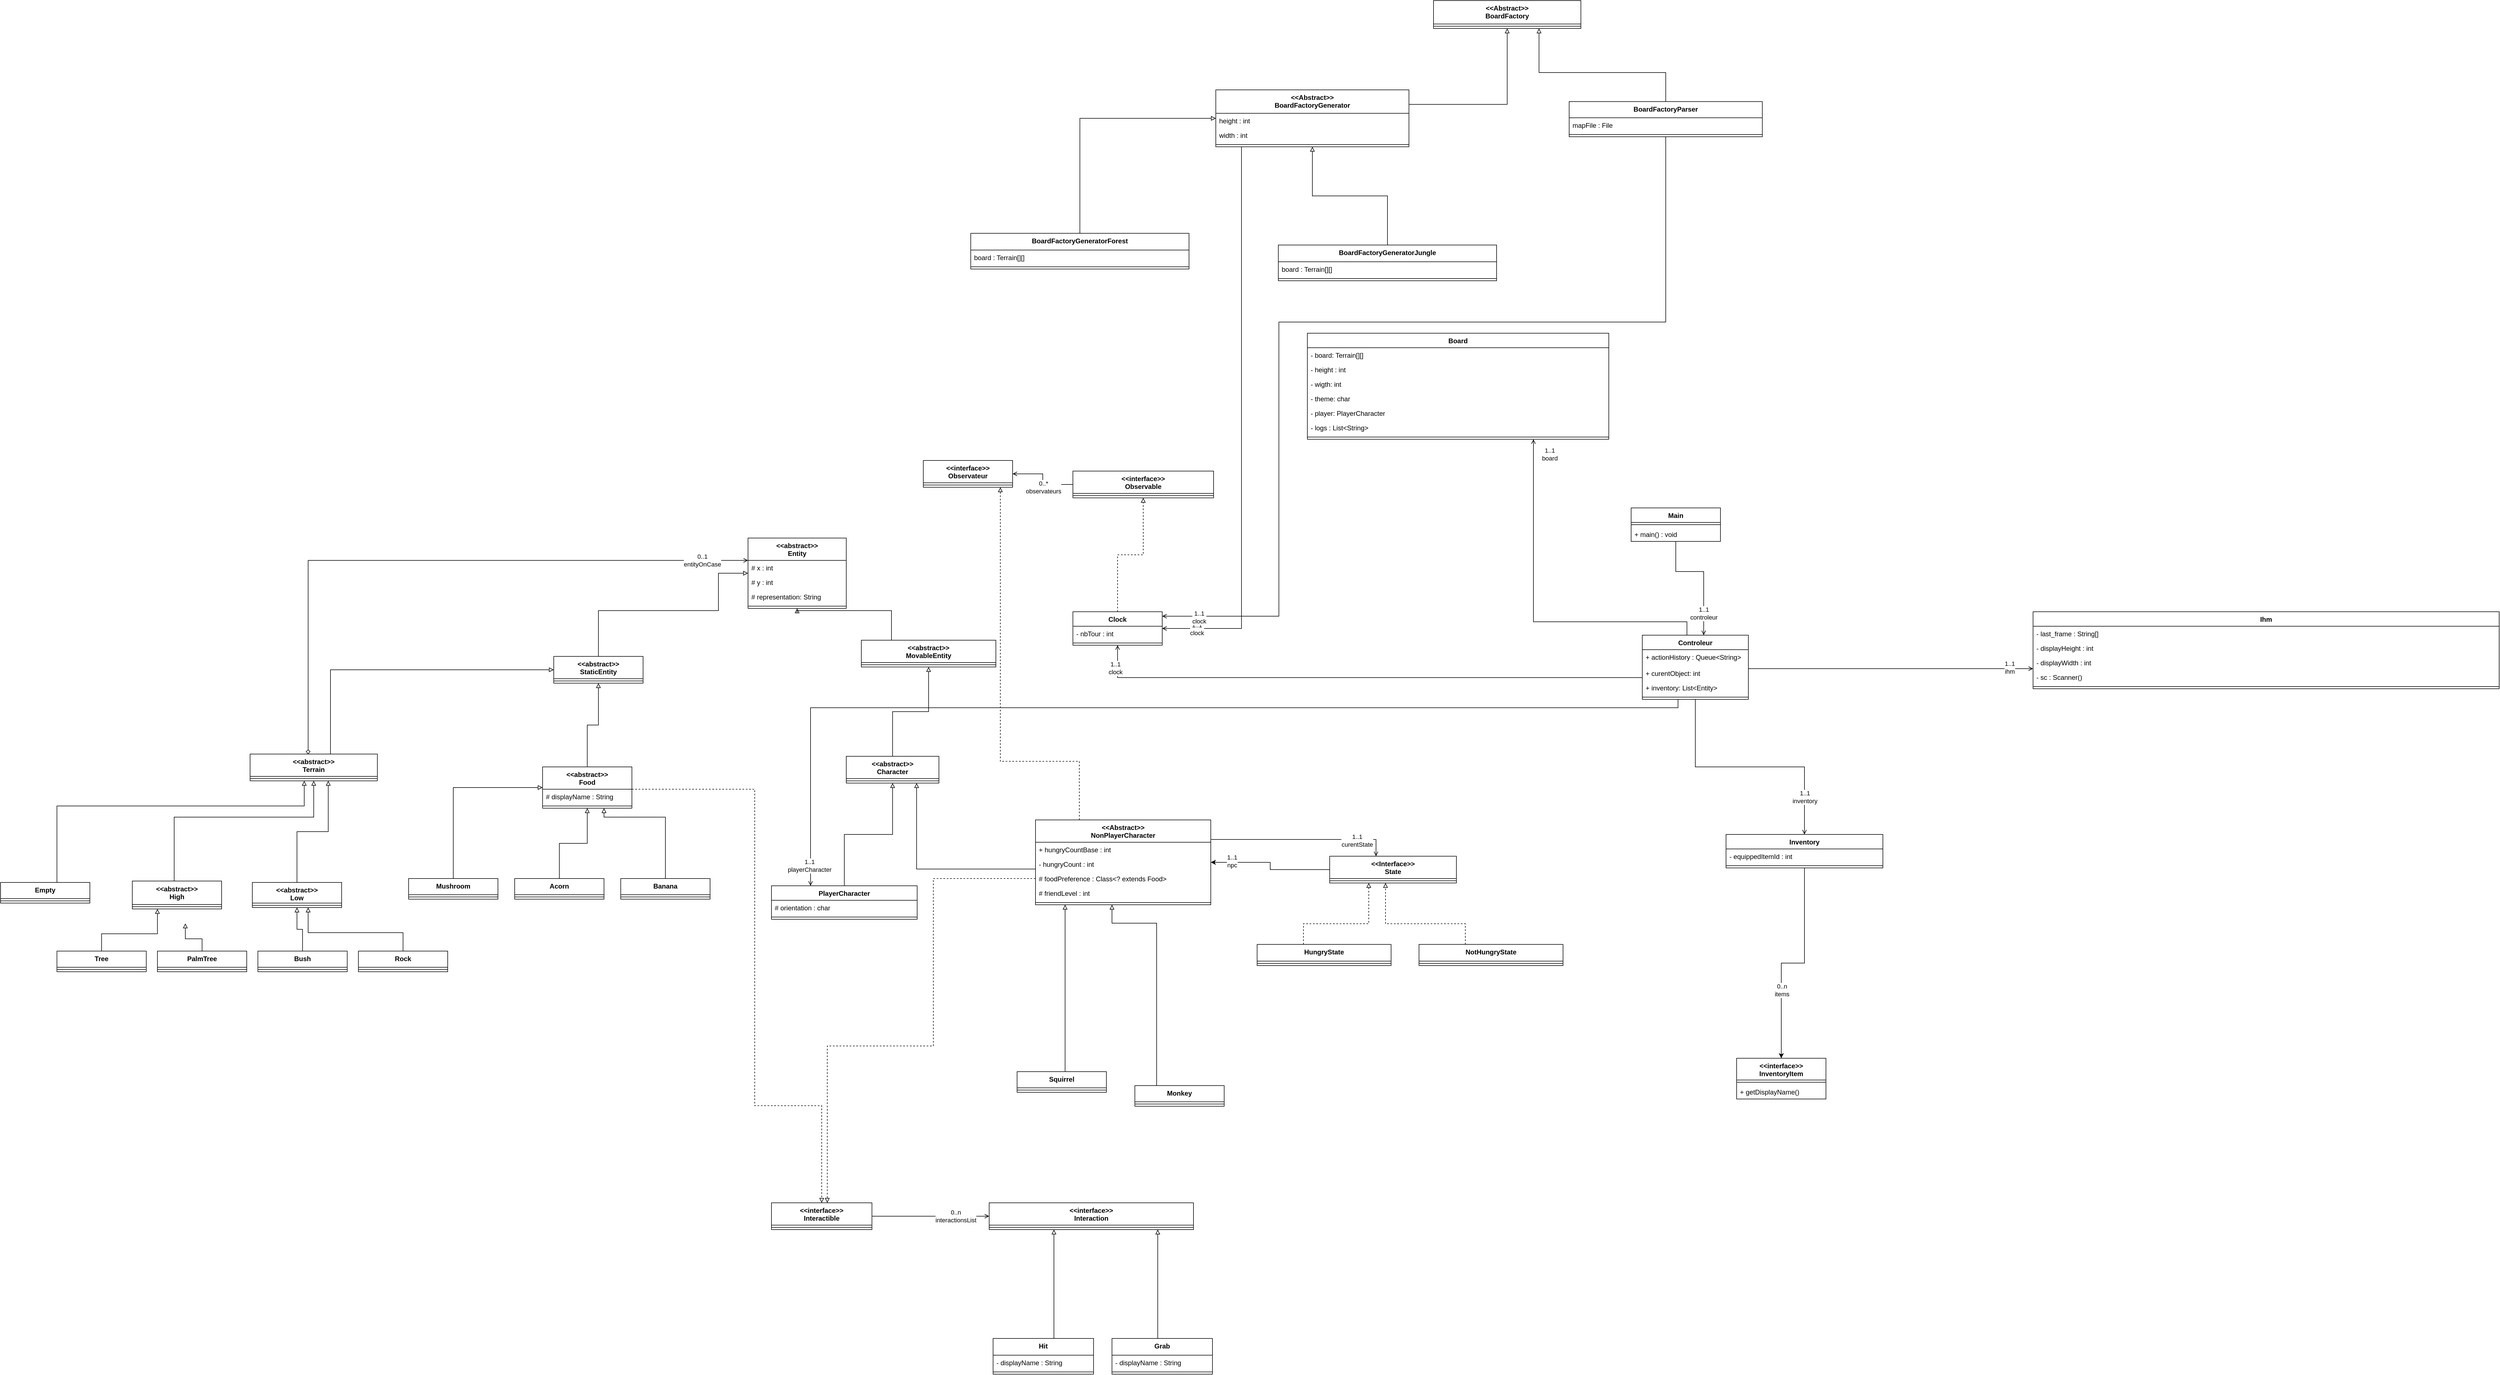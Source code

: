 <mxfile version="25.0.2">
  <diagram name="Page-1" id="kPcvRB0Jpk0-cz0uNh_7">
    <mxGraphModel dx="4154" dy="2444" grid="0" gridSize="10" guides="1" tooltips="1" connect="1" arrows="1" fold="1" page="0" pageScale="1" pageWidth="827" pageHeight="1169" math="0" shadow="0">
      <root>
        <mxCell id="0" />
        <mxCell id="1" parent="0" />
        <mxCell id="V_oIrFP5sulKO1TenzHI-9" style="edgeStyle=orthogonalEdgeStyle;rounded=0;orthogonalLoop=1;jettySize=auto;html=1;endArrow=block;endFill=0;" parent="1" source="HCp1jWOT6lPPvcUnvt3E-54" target="HCp1jWOT6lPPvcUnvt3E-30" edge="1">
          <mxGeometry relative="1" as="geometry">
            <mxPoint x="655" y="320" as="sourcePoint" />
            <mxPoint x="589.43" y="231.76" as="targetPoint" />
            <Array as="points">
              <mxPoint x="655" y="250" />
            </Array>
          </mxGeometry>
        </mxCell>
        <mxCell id="V_oIrFP5sulKO1TenzHI-10" style="edgeStyle=orthogonalEdgeStyle;rounded=0;orthogonalLoop=1;jettySize=auto;html=1;endArrow=block;endFill=0;" parent="1" source="HCp1jWOT6lPPvcUnvt3E-36" target="HCp1jWOT6lPPvcUnvt3E-30" edge="1">
          <mxGeometry relative="1" as="geometry">
            <mxPoint x="345" y="320" as="sourcePoint" />
            <mxPoint x="399.24" y="233.16" as="targetPoint" />
            <Array as="points">
              <mxPoint x="345" y="250" />
            </Array>
          </mxGeometry>
        </mxCell>
        <mxCell id="V_oIrFP5sulKO1TenzHI-17" style="edgeStyle=orthogonalEdgeStyle;rounded=0;orthogonalLoop=1;jettySize=auto;html=1;endArrow=block;endFill=0;" parent="1" source="HCp1jWOT6lPPvcUnvt3E-60" target="HCp1jWOT6lPPvcUnvt3E-54" edge="1">
          <mxGeometry relative="1" as="geometry">
            <mxPoint x="655" y="490" as="sourcePoint" />
            <mxPoint x="655" y="460" as="targetPoint" />
          </mxGeometry>
        </mxCell>
        <mxCell id="V_oIrFP5sulKO1TenzHI-20" value="PlayerCharacter" style="swimlane;fontStyle=1;align=center;verticalAlign=top;childLayout=stackLayout;horizontal=1;startSize=26;horizontalStack=0;resizeParent=1;resizeParentMax=0;resizeLast=0;collapsible=1;marginBottom=0;whiteSpace=wrap;html=1;" parent="1" vertex="1">
          <mxGeometry x="440" y="743" width="261" height="60" as="geometry" />
        </mxCell>
        <mxCell id="DrACzwTK3TKXdcZGICnd-63" value="# orientation : char" style="text;strokeColor=none;fillColor=none;align=left;verticalAlign=top;spacingLeft=4;spacingRight=4;overflow=hidden;rotatable=0;points=[[0,0.5],[1,0.5]];portConstraint=eastwest;whiteSpace=wrap;html=1;" parent="V_oIrFP5sulKO1TenzHI-20" vertex="1">
          <mxGeometry y="26" width="261" height="26" as="geometry" />
        </mxCell>
        <mxCell id="V_oIrFP5sulKO1TenzHI-22" value="" style="line;strokeWidth=1;fillColor=none;align=left;verticalAlign=middle;spacingTop=-1;spacingLeft=3;spacingRight=3;rotatable=0;labelPosition=right;points=[];portConstraint=eastwest;strokeColor=inherit;" parent="V_oIrFP5sulKO1TenzHI-20" vertex="1">
          <mxGeometry y="52" width="261" height="8" as="geometry" />
        </mxCell>
        <mxCell id="V_oIrFP5sulKO1TenzHI-68" style="edgeStyle=orthogonalEdgeStyle;rounded=0;orthogonalLoop=1;jettySize=auto;html=1;dashed=1;endArrow=block;endFill=0;" parent="1" source="HCp1jWOT6lPPvcUnvt3E-64" target="HCp1jWOT6lPPvcUnvt3E-67" edge="1">
          <mxGeometry relative="1" as="geometry">
            <mxPoint x="765.0" y="810" as="sourcePoint" />
            <mxPoint x="630" y="1090" as="targetPoint" />
            <Array as="points">
              <mxPoint x="730" y="730" />
              <mxPoint x="730" y="1030" />
              <mxPoint x="540" y="1030" />
            </Array>
          </mxGeometry>
        </mxCell>
        <mxCell id="V_oIrFP5sulKO1TenzHI-34" style="edgeStyle=orthogonalEdgeStyle;rounded=0;orthogonalLoop=1;jettySize=auto;html=1;endArrow=block;endFill=0;" parent="1" source="HCp1jWOT6lPPvcUnvt3E-64" target="HCp1jWOT6lPPvcUnvt3E-60" edge="1">
          <mxGeometry relative="1" as="geometry">
            <mxPoint x="707.5" y="670" as="sourcePoint" />
            <mxPoint x="707.63" y="630" as="targetPoint" />
            <Array as="points">
              <mxPoint x="700" y="713" />
            </Array>
          </mxGeometry>
        </mxCell>
        <mxCell id="V_oIrFP5sulKO1TenzHI-45" style="edgeStyle=orthogonalEdgeStyle;rounded=0;orthogonalLoop=1;jettySize=auto;html=1;endArrow=block;endFill=0;" parent="1" source="V_oIrFP5sulKO1TenzHI-20" target="HCp1jWOT6lPPvcUnvt3E-60" edge="1">
          <mxGeometry relative="1" as="geometry">
            <mxPoint x="569.31" y="631.82" as="targetPoint" />
          </mxGeometry>
        </mxCell>
        <mxCell id="V_oIrFP5sulKO1TenzHI-67" style="edgeStyle=orthogonalEdgeStyle;rounded=0;orthogonalLoop=1;jettySize=auto;html=1;dashed=1;endArrow=block;endFill=0;" parent="1" source="HCp1jWOT6lPPvcUnvt3E-48" target="HCp1jWOT6lPPvcUnvt3E-67" edge="1">
          <mxGeometry relative="1" as="geometry">
            <mxPoint x="395" y="630" as="sourcePoint" />
            <mxPoint x="440" y="1110" as="targetPoint" />
            <Array as="points">
              <mxPoint x="410" y="570" />
              <mxPoint x="410" y="1137" />
            </Array>
          </mxGeometry>
        </mxCell>
        <mxCell id="V_oIrFP5sulKO1TenzHI-56" style="edgeStyle=orthogonalEdgeStyle;rounded=0;orthogonalLoop=1;jettySize=auto;html=1;endArrow=open;endFill=0;startArrow=diamond;startFill=0;" parent="1" source="HCp1jWOT6lPPvcUnvt3E-42" target="HCp1jWOT6lPPvcUnvt3E-30" edge="1">
          <mxGeometry relative="1" as="geometry">
            <mxPoint x="137.5" y="490" as="sourcePoint" />
            <mxPoint x="400" y="185" as="targetPoint" />
            <Array as="points">
              <mxPoint x="-390" y="160" />
            </Array>
          </mxGeometry>
        </mxCell>
        <mxCell id="V_oIrFP5sulKO1TenzHI-57" value="0..1&lt;div&gt;entityOnCase&lt;/div&gt;" style="edgeLabel;html=1;align=center;verticalAlign=middle;resizable=0;points=[];" parent="V_oIrFP5sulKO1TenzHI-56" vertex="1" connectable="0">
          <mxGeometry x="0.815" relative="1" as="geometry">
            <mxPoint x="23" as="offset" />
          </mxGeometry>
        </mxCell>
        <mxCell id="V_oIrFP5sulKO1TenzHI-54" style="edgeStyle=orthogonalEdgeStyle;rounded=0;orthogonalLoop=1;jettySize=auto;html=1;endArrow=block;endFill=0;" parent="1" source="HCp1jWOT6lPPvcUnvt3E-42" target="HCp1jWOT6lPPvcUnvt3E-36" edge="1">
          <mxGeometry relative="1" as="geometry">
            <mxPoint x="185" y="490" as="sourcePoint" />
            <mxPoint x="250.76" y="401.34" as="targetPoint" />
            <Array as="points">
              <mxPoint x="-350" y="356" />
            </Array>
          </mxGeometry>
        </mxCell>
        <mxCell id="V_oIrFP5sulKO1TenzHI-62" style="edgeStyle=orthogonalEdgeStyle;rounded=0;orthogonalLoop=1;jettySize=auto;html=1;endArrow=open;endFill=0;" parent="1" source="HCp1jWOT6lPPvcUnvt3E-67" target="HCp1jWOT6lPPvcUnvt3E-71" edge="1">
          <mxGeometry relative="1" as="geometry">
            <mxPoint x="510" y="1330.71" as="sourcePoint" />
            <mxPoint x="740" y="1330.71" as="targetPoint" />
          </mxGeometry>
        </mxCell>
        <mxCell id="V_oIrFP5sulKO1TenzHI-63" value="0..n&lt;div&gt;interactionsList&lt;/div&gt;" style="edgeLabel;html=1;align=center;verticalAlign=middle;resizable=0;points=[];" parent="V_oIrFP5sulKO1TenzHI-62" vertex="1" connectable="0">
          <mxGeometry x="0.821" y="-1" relative="1" as="geometry">
            <mxPoint x="-41" y="-1" as="offset" />
          </mxGeometry>
        </mxCell>
        <mxCell id="HCp1jWOT6lPPvcUnvt3E-15" style="edgeStyle=orthogonalEdgeStyle;rounded=0;orthogonalLoop=1;jettySize=auto;html=1;dashed=1;endArrow=block;endFill=0;" parent="1" source="HCp1jWOT6lPPvcUnvt3E-1" target="HCp1jWOT6lPPvcUnvt3E-9" edge="1">
          <mxGeometry relative="1" as="geometry" />
        </mxCell>
        <mxCell id="HCp1jWOT6lPPvcUnvt3E-1" value="Clock" style="swimlane;fontStyle=1;align=center;verticalAlign=top;childLayout=stackLayout;horizontal=1;startSize=26;horizontalStack=0;resizeParent=1;resizeParentMax=0;resizeLast=0;collapsible=1;marginBottom=0;whiteSpace=wrap;html=1;" parent="1" vertex="1">
          <mxGeometry x="980" y="252" width="160" height="60" as="geometry" />
        </mxCell>
        <mxCell id="HCp1jWOT6lPPvcUnvt3E-2" value="- nbTour : int" style="text;strokeColor=none;fillColor=none;align=left;verticalAlign=top;spacingLeft=4;spacingRight=4;overflow=hidden;rotatable=0;points=[[0,0.5],[1,0.5]];portConstraint=eastwest;whiteSpace=wrap;html=1;" parent="HCp1jWOT6lPPvcUnvt3E-1" vertex="1">
          <mxGeometry y="26" width="160" height="26" as="geometry" />
        </mxCell>
        <mxCell id="HCp1jWOT6lPPvcUnvt3E-3" value="" style="line;strokeWidth=1;fillColor=none;align=left;verticalAlign=middle;spacingTop=-1;spacingLeft=3;spacingRight=3;rotatable=0;labelPosition=right;points=[];portConstraint=eastwest;strokeColor=inherit;" parent="HCp1jWOT6lPPvcUnvt3E-1" vertex="1">
          <mxGeometry y="52" width="160" height="8" as="geometry" />
        </mxCell>
        <mxCell id="HCp1jWOT6lPPvcUnvt3E-5" value="&amp;lt;&amp;lt;interface&amp;gt;&amp;gt;&lt;div&gt;Observateur&lt;/div&gt;" style="swimlane;fontStyle=1;align=center;verticalAlign=top;childLayout=stackLayout;horizontal=1;startSize=40;horizontalStack=0;resizeParent=1;resizeParentMax=0;resizeLast=0;collapsible=1;marginBottom=0;whiteSpace=wrap;html=1;" parent="1" vertex="1">
          <mxGeometry x="712" y="-19" width="160" height="48" as="geometry" />
        </mxCell>
        <mxCell id="HCp1jWOT6lPPvcUnvt3E-7" value="" style="line;strokeWidth=1;fillColor=none;align=left;verticalAlign=middle;spacingTop=-1;spacingLeft=3;spacingRight=3;rotatable=0;labelPosition=right;points=[];portConstraint=eastwest;strokeColor=inherit;" parent="HCp1jWOT6lPPvcUnvt3E-5" vertex="1">
          <mxGeometry y="40" width="160" height="8" as="geometry" />
        </mxCell>
        <mxCell id="pYf7q3VQLDyf8TSh6IOd-6" style="edgeStyle=orthogonalEdgeStyle;rounded=0;orthogonalLoop=1;jettySize=auto;html=1;endArrow=open;endFill=0;" parent="1" source="HCp1jWOT6lPPvcUnvt3E-9" target="HCp1jWOT6lPPvcUnvt3E-5" edge="1">
          <mxGeometry relative="1" as="geometry" />
        </mxCell>
        <mxCell id="pYf7q3VQLDyf8TSh6IOd-7" value="0..*&lt;div&gt;observateurs&lt;/div&gt;" style="edgeLabel;html=1;align=center;verticalAlign=middle;resizable=0;points=[];" parent="pYf7q3VQLDyf8TSh6IOd-6" vertex="1" connectable="0">
          <mxGeometry x="0.567" relative="1" as="geometry">
            <mxPoint x="27" y="24" as="offset" />
          </mxGeometry>
        </mxCell>
        <mxCell id="HCp1jWOT6lPPvcUnvt3E-9" value="&amp;lt;&amp;lt;interface&amp;gt;&amp;gt;&lt;div&gt;Observable&lt;/div&gt;" style="swimlane;fontStyle=1;align=center;verticalAlign=top;childLayout=stackLayout;horizontal=1;startSize=40;horizontalStack=0;resizeParent=1;resizeParentMax=0;resizeLast=0;collapsible=1;marginBottom=0;whiteSpace=wrap;html=1;" parent="1" vertex="1">
          <mxGeometry x="980" width="252" height="48" as="geometry" />
        </mxCell>
        <mxCell id="HCp1jWOT6lPPvcUnvt3E-11" value="" style="line;strokeWidth=1;fillColor=none;align=left;verticalAlign=middle;spacingTop=-1;spacingLeft=3;spacingRight=3;rotatable=0;labelPosition=right;points=[];portConstraint=eastwest;strokeColor=inherit;" parent="HCp1jWOT6lPPvcUnvt3E-9" vertex="1">
          <mxGeometry y="40" width="252" height="8" as="geometry" />
        </mxCell>
        <mxCell id="r0xivs-joTKTYX9kbpUL-134" style="edgeStyle=orthogonalEdgeStyle;rounded=0;orthogonalLoop=1;jettySize=auto;html=1;endArrow=open;endFill=0;" parent="1" source="HCp1jWOT6lPPvcUnvt3E-18" target="HCp1jWOT6lPPvcUnvt3E-1" edge="1">
          <mxGeometry relative="1" as="geometry">
            <Array as="points">
              <mxPoint x="1060" y="370" />
            </Array>
          </mxGeometry>
        </mxCell>
        <mxCell id="r0xivs-joTKTYX9kbpUL-138" value="1..1&lt;div&gt;clock&lt;/div&gt;" style="edgeLabel;html=1;align=center;verticalAlign=middle;resizable=0;points=[];" parent="r0xivs-joTKTYX9kbpUL-134" vertex="1" connectable="0">
          <mxGeometry x="0.919" y="4" relative="1" as="geometry">
            <mxPoint as="offset" />
          </mxGeometry>
        </mxCell>
        <mxCell id="r0xivs-joTKTYX9kbpUL-135" style="edgeStyle=orthogonalEdgeStyle;rounded=0;orthogonalLoop=1;jettySize=auto;html=1;endArrow=open;endFill=0;" parent="1" source="HCp1jWOT6lPPvcUnvt3E-18" target="HCp1jWOT6lPPvcUnvt3E-121" edge="1">
          <mxGeometry relative="1" as="geometry">
            <Array as="points">
              <mxPoint x="2080" y="270" />
              <mxPoint x="1805" y="270" />
            </Array>
          </mxGeometry>
        </mxCell>
        <mxCell id="r0xivs-joTKTYX9kbpUL-139" value="1..1&lt;div&gt;board&lt;/div&gt;" style="edgeLabel;html=1;align=center;verticalAlign=middle;resizable=0;points=[];" parent="r0xivs-joTKTYX9kbpUL-135" vertex="1" connectable="0">
          <mxGeometry x="0.919" y="1" relative="1" as="geometry">
            <mxPoint x="30" y="1" as="offset" />
          </mxGeometry>
        </mxCell>
        <mxCell id="r0xivs-joTKTYX9kbpUL-136" style="edgeStyle=orthogonalEdgeStyle;rounded=0;orthogonalLoop=1;jettySize=auto;html=1;endArrow=open;endFill=0;" parent="1" source="HCp1jWOT6lPPvcUnvt3E-18" target="HCp1jWOT6lPPvcUnvt3E-22" edge="1">
          <mxGeometry relative="1" as="geometry">
            <Array as="points">
              <mxPoint x="2490" y="354" />
              <mxPoint x="2490" y="354" />
            </Array>
          </mxGeometry>
        </mxCell>
        <mxCell id="pYf7q3VQLDyf8TSh6IOd-4" value="1..1&lt;div&gt;ihm&lt;/div&gt;" style="edgeLabel;html=1;align=center;verticalAlign=middle;resizable=0;points=[];" parent="r0xivs-joTKTYX9kbpUL-136" vertex="1" connectable="0">
          <mxGeometry x="0.835" y="2" relative="1" as="geometry">
            <mxPoint as="offset" />
          </mxGeometry>
        </mxCell>
        <mxCell id="DrACzwTK3TKXdcZGICnd-43" style="edgeStyle=orthogonalEdgeStyle;rounded=0;orthogonalLoop=1;jettySize=auto;html=1;endArrow=open;endFill=0;" parent="1" source="HCp1jWOT6lPPvcUnvt3E-18" target="DrACzwTK3TKXdcZGICnd-5" edge="1">
          <mxGeometry relative="1" as="geometry" />
        </mxCell>
        <mxCell id="XjsQFoxlmk537Zc9GoqI-35" value="1..1&lt;div&gt;inventory&lt;/div&gt;" style="edgeLabel;html=1;align=center;verticalAlign=middle;resizable=0;points=[];" parent="DrACzwTK3TKXdcZGICnd-43" vertex="1" connectable="0">
          <mxGeometry x="0.692" relative="1" as="geometry">
            <mxPoint as="offset" />
          </mxGeometry>
        </mxCell>
        <mxCell id="DrACzwTK3TKXdcZGICnd-61" style="edgeStyle=orthogonalEdgeStyle;rounded=0;orthogonalLoop=1;jettySize=auto;html=1;endArrow=open;endFill=0;" parent="1" source="HCp1jWOT6lPPvcUnvt3E-18" target="V_oIrFP5sulKO1TenzHI-20" edge="1">
          <mxGeometry relative="1" as="geometry">
            <Array as="points">
              <mxPoint x="2064" y="424" />
              <mxPoint x="510" y="424" />
            </Array>
          </mxGeometry>
        </mxCell>
        <mxCell id="pYf7q3VQLDyf8TSh6IOd-5" value="1..1&lt;div&gt;playerCharacter&lt;/div&gt;" style="edgeLabel;html=1;align=center;verticalAlign=middle;resizable=0;points=[];" parent="DrACzwTK3TKXdcZGICnd-61" vertex="1" connectable="0">
          <mxGeometry x="0.962" y="-2" relative="1" as="geometry">
            <mxPoint as="offset" />
          </mxGeometry>
        </mxCell>
        <mxCell id="HCp1jWOT6lPPvcUnvt3E-18" value="Controleur" style="swimlane;fontStyle=1;align=center;verticalAlign=top;childLayout=stackLayout;horizontal=1;startSize=26;horizontalStack=0;resizeParent=1;resizeParentMax=0;resizeLast=0;collapsible=1;marginBottom=0;whiteSpace=wrap;html=1;" parent="1" vertex="1">
          <mxGeometry x="2000" y="294" width="190" height="115" as="geometry" />
        </mxCell>
        <mxCell id="HCp1jWOT6lPPvcUnvt3E-19" value="+ actionHistory : Queue&amp;lt;String&amp;gt;" style="text;strokeColor=none;fillColor=none;align=left;verticalAlign=top;spacingLeft=4;spacingRight=4;overflow=hidden;rotatable=0;points=[[0,0.5],[1,0.5]];portConstraint=eastwest;whiteSpace=wrap;html=1;" parent="HCp1jWOT6lPPvcUnvt3E-18" vertex="1">
          <mxGeometry y="26" width="190" height="29" as="geometry" />
        </mxCell>
        <mxCell id="l9vW0RXhgVoUWkP2VZ4Z-25" value="+ curentObject: int" style="text;strokeColor=none;fillColor=none;align=left;verticalAlign=top;spacingLeft=4;spacingRight=4;overflow=hidden;rotatable=0;points=[[0,0.5],[1,0.5]];portConstraint=eastwest;whiteSpace=wrap;html=1;" parent="HCp1jWOT6lPPvcUnvt3E-18" vertex="1">
          <mxGeometry y="55" width="190" height="26" as="geometry" />
        </mxCell>
        <mxCell id="l9vW0RXhgVoUWkP2VZ4Z-24" value="+ inventory: List&amp;lt;Entity&amp;gt;" style="text;strokeColor=none;fillColor=none;align=left;verticalAlign=top;spacingLeft=4;spacingRight=4;overflow=hidden;rotatable=0;points=[[0,0.5],[1,0.5]];portConstraint=eastwest;whiteSpace=wrap;html=1;" parent="HCp1jWOT6lPPvcUnvt3E-18" vertex="1">
          <mxGeometry y="81" width="190" height="26" as="geometry" />
        </mxCell>
        <mxCell id="HCp1jWOT6lPPvcUnvt3E-20" value="" style="line;strokeWidth=1;fillColor=none;align=left;verticalAlign=middle;spacingTop=-1;spacingLeft=3;spacingRight=3;rotatable=0;labelPosition=right;points=[];portConstraint=eastwest;strokeColor=inherit;" parent="HCp1jWOT6lPPvcUnvt3E-18" vertex="1">
          <mxGeometry y="107" width="190" height="8" as="geometry" />
        </mxCell>
        <mxCell id="HCp1jWOT6lPPvcUnvt3E-22" value="Ihm" style="swimlane;fontStyle=1;align=center;verticalAlign=top;childLayout=stackLayout;horizontal=1;startSize=26;horizontalStack=0;resizeParent=1;resizeParentMax=0;resizeLast=0;collapsible=1;marginBottom=0;whiteSpace=wrap;html=1;" parent="1" vertex="1">
          <mxGeometry x="2700" y="252" width="835" height="138" as="geometry" />
        </mxCell>
        <mxCell id="XjsQFoxlmk537Zc9GoqI-1" value="- last_frame : String[]" style="text;strokeColor=none;fillColor=none;align=left;verticalAlign=top;spacingLeft=4;spacingRight=4;overflow=hidden;rotatable=0;points=[[0,0.5],[1,0.5]];portConstraint=eastwest;whiteSpace=wrap;html=1;" parent="HCp1jWOT6lPPvcUnvt3E-22" vertex="1">
          <mxGeometry y="26" width="835" height="26" as="geometry" />
        </mxCell>
        <mxCell id="HCp1jWOT6lPPvcUnvt3E-23" value="- displayHeight : int" style="text;strokeColor=none;fillColor=none;align=left;verticalAlign=top;spacingLeft=4;spacingRight=4;overflow=hidden;rotatable=0;points=[[0,0.5],[1,0.5]];portConstraint=eastwest;whiteSpace=wrap;html=1;" parent="HCp1jWOT6lPPvcUnvt3E-22" vertex="1">
          <mxGeometry y="52" width="835" height="26" as="geometry" />
        </mxCell>
        <mxCell id="DrACzwTK3TKXdcZGICnd-57" value="- displayWidth : int" style="text;strokeColor=none;fillColor=none;align=left;verticalAlign=top;spacingLeft=4;spacingRight=4;overflow=hidden;rotatable=0;points=[[0,0.5],[1,0.5]];portConstraint=eastwest;whiteSpace=wrap;html=1;" parent="HCp1jWOT6lPPvcUnvt3E-22" vertex="1">
          <mxGeometry y="78" width="835" height="26" as="geometry" />
        </mxCell>
        <mxCell id="pYf7q3VQLDyf8TSh6IOd-1" value="- sc : Scanner()" style="text;strokeColor=none;fillColor=none;align=left;verticalAlign=top;spacingLeft=4;spacingRight=4;overflow=hidden;rotatable=0;points=[[0,0.5],[1,0.5]];portConstraint=eastwest;whiteSpace=wrap;html=1;" parent="HCp1jWOT6lPPvcUnvt3E-22" vertex="1">
          <mxGeometry y="104" width="835" height="26" as="geometry" />
        </mxCell>
        <mxCell id="HCp1jWOT6lPPvcUnvt3E-24" value="" style="line;strokeWidth=1;fillColor=none;align=left;verticalAlign=middle;spacingTop=-1;spacingLeft=3;spacingRight=3;rotatable=0;labelPosition=right;points=[];portConstraint=eastwest;strokeColor=inherit;" parent="HCp1jWOT6lPPvcUnvt3E-22" vertex="1">
          <mxGeometry y="130" width="835" height="8" as="geometry" />
        </mxCell>
        <mxCell id="HCp1jWOT6lPPvcUnvt3E-30" value="&amp;lt;&amp;lt;abstract&amp;gt;&amp;gt;&lt;div&gt;Entity&lt;/div&gt;" style="swimlane;fontStyle=1;align=center;verticalAlign=top;childLayout=stackLayout;horizontal=1;startSize=40;horizontalStack=0;resizeParent=1;resizeParentMax=0;resizeLast=0;collapsible=1;marginBottom=0;whiteSpace=wrap;html=1;" parent="1" vertex="1">
          <mxGeometry x="398" y="120" width="176" height="126" as="geometry" />
        </mxCell>
        <mxCell id="HCp1jWOT6lPPvcUnvt3E-31" value="# x : int" style="text;strokeColor=none;fillColor=none;align=left;verticalAlign=top;spacingLeft=4;spacingRight=4;overflow=hidden;rotatable=0;points=[[0,0.5],[1,0.5]];portConstraint=eastwest;whiteSpace=wrap;html=1;" parent="HCp1jWOT6lPPvcUnvt3E-30" vertex="1">
          <mxGeometry y="40" width="176" height="26" as="geometry" />
        </mxCell>
        <mxCell id="HCp1jWOT6lPPvcUnvt3E-34" value="#&amp;nbsp;y : int" style="text;strokeColor=none;fillColor=none;align=left;verticalAlign=top;spacingLeft=4;spacingRight=4;overflow=hidden;rotatable=0;points=[[0,0.5],[1,0.5]];portConstraint=eastwest;whiteSpace=wrap;html=1;" parent="HCp1jWOT6lPPvcUnvt3E-30" vertex="1">
          <mxGeometry y="66" width="176" height="26" as="geometry" />
        </mxCell>
        <mxCell id="HCp1jWOT6lPPvcUnvt3E-96" value="#&amp;nbsp;representation: String" style="text;strokeColor=none;fillColor=none;align=left;verticalAlign=top;spacingLeft=4;spacingRight=4;overflow=hidden;rotatable=0;points=[[0,0.5],[1,0.5]];portConstraint=eastwest;whiteSpace=wrap;html=1;" parent="HCp1jWOT6lPPvcUnvt3E-30" vertex="1">
          <mxGeometry y="92" width="176" height="26" as="geometry" />
        </mxCell>
        <mxCell id="HCp1jWOT6lPPvcUnvt3E-32" value="" style="line;strokeWidth=1;fillColor=none;align=left;verticalAlign=middle;spacingTop=-1;spacingLeft=3;spacingRight=3;rotatable=0;labelPosition=right;points=[];portConstraint=eastwest;strokeColor=inherit;" parent="HCp1jWOT6lPPvcUnvt3E-30" vertex="1">
          <mxGeometry y="118" width="176" height="8" as="geometry" />
        </mxCell>
        <mxCell id="HCp1jWOT6lPPvcUnvt3E-36" value="&amp;lt;&amp;lt;abstract&amp;gt;&amp;gt;&lt;div&gt;StaticEntity&lt;/div&gt;" style="swimlane;fontStyle=1;align=center;verticalAlign=top;childLayout=stackLayout;horizontal=1;startSize=40;horizontalStack=0;resizeParent=1;resizeParentMax=0;resizeLast=0;collapsible=1;marginBottom=0;whiteSpace=wrap;html=1;" parent="1" vertex="1">
          <mxGeometry x="50" y="332" width="160" height="48" as="geometry" />
        </mxCell>
        <mxCell id="HCp1jWOT6lPPvcUnvt3E-39" value="" style="line;strokeWidth=1;fillColor=none;align=left;verticalAlign=middle;spacingTop=-1;spacingLeft=3;spacingRight=3;rotatable=0;labelPosition=right;points=[];portConstraint=eastwest;strokeColor=inherit;" parent="HCp1jWOT6lPPvcUnvt3E-36" vertex="1">
          <mxGeometry y="40" width="160" height="8" as="geometry" />
        </mxCell>
        <mxCell id="HCp1jWOT6lPPvcUnvt3E-42" value="&amp;lt;&amp;lt;abstract&amp;gt;&amp;gt;&lt;div&gt;Terrain&lt;/div&gt;" style="swimlane;fontStyle=1;align=center;verticalAlign=top;childLayout=stackLayout;horizontal=1;startSize=40;horizontalStack=0;resizeParent=1;resizeParentMax=0;resizeLast=0;collapsible=1;marginBottom=0;whiteSpace=wrap;html=1;" parent="1" vertex="1">
          <mxGeometry x="-494" y="507" width="228" height="48" as="geometry" />
        </mxCell>
        <mxCell id="HCp1jWOT6lPPvcUnvt3E-45" value="" style="line;strokeWidth=1;fillColor=none;align=left;verticalAlign=middle;spacingTop=-1;spacingLeft=3;spacingRight=3;rotatable=0;labelPosition=right;points=[];portConstraint=eastwest;strokeColor=inherit;" parent="HCp1jWOT6lPPvcUnvt3E-42" vertex="1">
          <mxGeometry y="40" width="228" height="8" as="geometry" />
        </mxCell>
        <mxCell id="HCp1jWOT6lPPvcUnvt3E-107" style="edgeStyle=orthogonalEdgeStyle;rounded=0;orthogonalLoop=1;jettySize=auto;html=1;endArrow=block;endFill=0;" parent="1" source="HCp1jWOT6lPPvcUnvt3E-48" target="HCp1jWOT6lPPvcUnvt3E-36" edge="1">
          <mxGeometry relative="1" as="geometry" />
        </mxCell>
        <mxCell id="HCp1jWOT6lPPvcUnvt3E-48" value="&amp;lt;&amp;lt;abstract&amp;gt;&amp;gt;&lt;div&gt;Food&lt;/div&gt;" style="swimlane;fontStyle=1;align=center;verticalAlign=top;childLayout=stackLayout;horizontal=1;startSize=40;horizontalStack=0;resizeParent=1;resizeParentMax=0;resizeLast=0;collapsible=1;marginBottom=0;whiteSpace=wrap;html=1;" parent="1" vertex="1">
          <mxGeometry x="30" y="530" width="160" height="74" as="geometry" />
        </mxCell>
        <mxCell id="XjsQFoxlmk537Zc9GoqI-117" value="# displayName : String" style="text;strokeColor=none;fillColor=none;align=left;verticalAlign=top;spacingLeft=4;spacingRight=4;overflow=hidden;rotatable=0;points=[[0,0.5],[1,0.5]];portConstraint=eastwest;whiteSpace=wrap;html=1;" parent="HCp1jWOT6lPPvcUnvt3E-48" vertex="1">
          <mxGeometry y="40" width="160" height="26" as="geometry" />
        </mxCell>
        <mxCell id="HCp1jWOT6lPPvcUnvt3E-51" value="" style="line;strokeWidth=1;fillColor=none;align=left;verticalAlign=middle;spacingTop=-1;spacingLeft=3;spacingRight=3;rotatable=0;labelPosition=right;points=[];portConstraint=eastwest;strokeColor=inherit;" parent="HCp1jWOT6lPPvcUnvt3E-48" vertex="1">
          <mxGeometry y="66" width="160" height="8" as="geometry" />
        </mxCell>
        <mxCell id="HCp1jWOT6lPPvcUnvt3E-54" value="&amp;lt;&amp;lt;abstract&amp;gt;&amp;gt;&lt;div&gt;MovableEntity&lt;/div&gt;" style="swimlane;fontStyle=1;align=center;verticalAlign=top;childLayout=stackLayout;horizontal=1;startSize=40;horizontalStack=0;resizeParent=1;resizeParentMax=0;resizeLast=0;collapsible=1;marginBottom=0;whiteSpace=wrap;html=1;" parent="1" vertex="1">
          <mxGeometry x="601" y="303" width="241" height="48" as="geometry" />
        </mxCell>
        <mxCell id="HCp1jWOT6lPPvcUnvt3E-57" value="" style="line;strokeWidth=1;fillColor=none;align=left;verticalAlign=middle;spacingTop=-1;spacingLeft=3;spacingRight=3;rotatable=0;labelPosition=right;points=[];portConstraint=eastwest;strokeColor=inherit;" parent="HCp1jWOT6lPPvcUnvt3E-54" vertex="1">
          <mxGeometry y="40" width="241" height="8" as="geometry" />
        </mxCell>
        <mxCell id="HCp1jWOT6lPPvcUnvt3E-63" style="edgeStyle=orthogonalEdgeStyle;rounded=0;orthogonalLoop=1;jettySize=auto;html=1;dashed=1;exitX=0.25;exitY=0;exitDx=0;exitDy=0;endArrow=block;endFill=0;" parent="1" source="HCp1jWOT6lPPvcUnvt3E-64" target="HCp1jWOT6lPPvcUnvt3E-5" edge="1">
          <mxGeometry relative="1" as="geometry">
            <Array as="points">
              <mxPoint x="991" y="520" />
              <mxPoint x="850" y="520" />
            </Array>
          </mxGeometry>
        </mxCell>
        <mxCell id="HCp1jWOT6lPPvcUnvt3E-60" value="&amp;lt;&amp;lt;abstract&amp;gt;&amp;gt;&lt;div&gt;Character&lt;/div&gt;" style="swimlane;fontStyle=1;align=center;verticalAlign=top;childLayout=stackLayout;horizontal=1;startSize=40;horizontalStack=0;resizeParent=1;resizeParentMax=0;resizeLast=0;collapsible=1;marginBottom=0;whiteSpace=wrap;html=1;" parent="1" vertex="1">
          <mxGeometry x="574" y="511" width="166" height="48" as="geometry" />
        </mxCell>
        <mxCell id="HCp1jWOT6lPPvcUnvt3E-61" value="" style="line;strokeWidth=1;fillColor=none;align=left;verticalAlign=middle;spacingTop=-1;spacingLeft=3;spacingRight=3;rotatable=0;labelPosition=right;points=[];portConstraint=eastwest;strokeColor=inherit;" parent="HCp1jWOT6lPPvcUnvt3E-60" vertex="1">
          <mxGeometry y="40" width="166" height="8" as="geometry" />
        </mxCell>
        <mxCell id="r0xivs-joTKTYX9kbpUL-11" style="edgeStyle=orthogonalEdgeStyle;rounded=0;orthogonalLoop=1;jettySize=auto;html=1;endArrow=open;endFill=0;" parent="1" source="HCp1jWOT6lPPvcUnvt3E-64" target="r0xivs-joTKTYX9kbpUL-1" edge="1">
          <mxGeometry relative="1" as="geometry">
            <Array as="points">
              <mxPoint x="1033" y="660" />
              <mxPoint x="1523" y="660" />
            </Array>
          </mxGeometry>
        </mxCell>
        <mxCell id="r0xivs-joTKTYX9kbpUL-66" value="&lt;div&gt;1..1&lt;/div&gt;curentState" style="edgeLabel;html=1;align=center;verticalAlign=middle;resizable=0;points=[];" parent="r0xivs-joTKTYX9kbpUL-11" vertex="1" connectable="0">
          <mxGeometry x="0.83" relative="1" as="geometry">
            <mxPoint x="-34" y="-1" as="offset" />
          </mxGeometry>
        </mxCell>
        <mxCell id="HCp1jWOT6lPPvcUnvt3E-64" value="&amp;lt;&amp;lt;Abstract&amp;gt;&amp;gt;&lt;div&gt;NonPlayerCharacter&lt;/div&gt;" style="swimlane;fontStyle=1;align=center;verticalAlign=top;childLayout=stackLayout;horizontal=1;startSize=40;horizontalStack=0;resizeParent=1;resizeParentMax=0;resizeLast=0;collapsible=1;marginBottom=0;whiteSpace=wrap;html=1;" parent="1" vertex="1">
          <mxGeometry x="913" y="625" width="314" height="152" as="geometry" />
        </mxCell>
        <mxCell id="r0xivs-joTKTYX9kbpUL-67" value="+ hungryCountBase : int" style="text;strokeColor=none;fillColor=none;align=left;verticalAlign=top;spacingLeft=4;spacingRight=4;overflow=hidden;rotatable=0;points=[[0,0.5],[1,0.5]];portConstraint=eastwest;whiteSpace=wrap;html=1;" parent="HCp1jWOT6lPPvcUnvt3E-64" vertex="1">
          <mxGeometry y="40" width="314" height="26" as="geometry" />
        </mxCell>
        <mxCell id="pYf7q3VQLDyf8TSh6IOd-22" value="- hungryCount : int" style="text;strokeColor=none;fillColor=none;align=left;verticalAlign=top;spacingLeft=4;spacingRight=4;overflow=hidden;rotatable=0;points=[[0,0.5],[1,0.5]];portConstraint=eastwest;whiteSpace=wrap;html=1;" parent="HCp1jWOT6lPPvcUnvt3E-64" vertex="1">
          <mxGeometry y="66" width="314" height="26" as="geometry" />
        </mxCell>
        <mxCell id="HCp1jWOT6lPPvcUnvt3E-85" value="# foodPreference :&amp;nbsp;Class&amp;lt;? extends Food&amp;gt;" style="text;strokeColor=none;fillColor=none;align=left;verticalAlign=top;spacingLeft=4;spacingRight=4;overflow=hidden;rotatable=0;points=[[0,0.5],[1,0.5]];portConstraint=eastwest;whiteSpace=wrap;html=1;" parent="HCp1jWOT6lPPvcUnvt3E-64" vertex="1">
          <mxGeometry y="92" width="314" height="26" as="geometry" />
        </mxCell>
        <mxCell id="XjsQFoxlmk537Zc9GoqI-105" value="# friendLevel : int" style="text;strokeColor=none;fillColor=none;align=left;verticalAlign=top;spacingLeft=4;spacingRight=4;overflow=hidden;rotatable=0;points=[[0,0.5],[1,0.5]];portConstraint=eastwest;whiteSpace=wrap;html=1;" parent="HCp1jWOT6lPPvcUnvt3E-64" vertex="1">
          <mxGeometry y="118" width="314" height="26" as="geometry" />
        </mxCell>
        <mxCell id="HCp1jWOT6lPPvcUnvt3E-65" value="" style="line;strokeWidth=1;fillColor=none;align=left;verticalAlign=middle;spacingTop=-1;spacingLeft=3;spacingRight=3;rotatable=0;labelPosition=right;points=[];portConstraint=eastwest;strokeColor=inherit;" parent="HCp1jWOT6lPPvcUnvt3E-64" vertex="1">
          <mxGeometry y="144" width="314" height="8" as="geometry" />
        </mxCell>
        <mxCell id="HCp1jWOT6lPPvcUnvt3E-67" value="&amp;lt;&amp;lt;interface&amp;gt;&amp;gt;&lt;div&gt;Interactible&lt;/div&gt;" style="swimlane;fontStyle=1;align=center;verticalAlign=top;childLayout=stackLayout;horizontal=1;startSize=40;horizontalStack=0;resizeParent=1;resizeParentMax=0;resizeLast=0;collapsible=1;marginBottom=0;whiteSpace=wrap;html=1;" parent="1" vertex="1">
          <mxGeometry x="440" y="1311" width="180" height="48" as="geometry" />
        </mxCell>
        <mxCell id="HCp1jWOT6lPPvcUnvt3E-69" value="" style="line;strokeWidth=1;fillColor=none;align=left;verticalAlign=middle;spacingTop=-1;spacingLeft=3;spacingRight=3;rotatable=0;labelPosition=right;points=[];portConstraint=eastwest;strokeColor=inherit;" parent="HCp1jWOT6lPPvcUnvt3E-67" vertex="1">
          <mxGeometry y="40" width="180" height="8" as="geometry" />
        </mxCell>
        <mxCell id="HCp1jWOT6lPPvcUnvt3E-71" value="&amp;lt;&amp;lt;interface&amp;gt;&amp;gt;&lt;div&gt;Interaction&lt;/div&gt;" style="swimlane;fontStyle=1;align=center;verticalAlign=top;childLayout=stackLayout;horizontal=1;startSize=40;horizontalStack=0;resizeParent=1;resizeParentMax=0;resizeLast=0;collapsible=1;marginBottom=0;whiteSpace=wrap;html=1;" parent="1" vertex="1">
          <mxGeometry x="830" y="1311" width="366" height="48" as="geometry" />
        </mxCell>
        <mxCell id="HCp1jWOT6lPPvcUnvt3E-72" value="" style="line;strokeWidth=1;fillColor=none;align=left;verticalAlign=middle;spacingTop=-1;spacingLeft=3;spacingRight=3;rotatable=0;labelPosition=right;points=[];portConstraint=eastwest;strokeColor=inherit;" parent="HCp1jWOT6lPPvcUnvt3E-71" vertex="1">
          <mxGeometry y="40" width="366" height="8" as="geometry" />
        </mxCell>
        <mxCell id="HCp1jWOT6lPPvcUnvt3E-97" style="edgeStyle=orthogonalEdgeStyle;rounded=0;orthogonalLoop=1;jettySize=auto;html=1;endArrow=block;endFill=0;" parent="1" source="HCp1jWOT6lPPvcUnvt3E-87" target="HCp1jWOT6lPPvcUnvt3E-42" edge="1">
          <mxGeometry relative="1" as="geometry">
            <Array as="points">
              <mxPoint x="-630" y="620" />
            </Array>
          </mxGeometry>
        </mxCell>
        <mxCell id="HCp1jWOT6lPPvcUnvt3E-87" value="&lt;div&gt;&amp;lt;&amp;lt;abstract&amp;gt;&amp;gt;&lt;/div&gt;High" style="swimlane;fontStyle=1;align=center;verticalAlign=top;childLayout=stackLayout;horizontal=1;startSize=42;horizontalStack=0;resizeParent=1;resizeParentMax=0;resizeLast=0;collapsible=1;marginBottom=0;whiteSpace=wrap;html=1;" parent="1" vertex="1">
          <mxGeometry x="-705" y="734.5" width="160" height="50" as="geometry" />
        </mxCell>
        <mxCell id="HCp1jWOT6lPPvcUnvt3E-88" value="" style="line;strokeWidth=1;fillColor=none;align=left;verticalAlign=middle;spacingTop=-1;spacingLeft=3;spacingRight=3;rotatable=0;labelPosition=right;points=[];portConstraint=eastwest;strokeColor=inherit;" parent="HCp1jWOT6lPPvcUnvt3E-87" vertex="1">
          <mxGeometry y="42" width="160" height="8" as="geometry" />
        </mxCell>
        <mxCell id="HCp1jWOT6lPPvcUnvt3E-98" style="edgeStyle=orthogonalEdgeStyle;rounded=0;orthogonalLoop=1;jettySize=auto;html=1;endArrow=block;endFill=0;" parent="1" source="HCp1jWOT6lPPvcUnvt3E-89" target="HCp1jWOT6lPPvcUnvt3E-42" edge="1">
          <mxGeometry relative="1" as="geometry">
            <Array as="points">
              <mxPoint x="-410" y="646" />
              <mxPoint x="-354" y="646" />
            </Array>
          </mxGeometry>
        </mxCell>
        <mxCell id="HCp1jWOT6lPPvcUnvt3E-89" value="&lt;div&gt;&amp;lt;&amp;lt;abstract&amp;gt;&amp;gt;&lt;/div&gt;Low" style="swimlane;fontStyle=1;align=center;verticalAlign=top;childLayout=stackLayout;horizontal=1;startSize=37;horizontalStack=0;resizeParent=1;resizeParentMax=0;resizeLast=0;collapsible=1;marginBottom=0;whiteSpace=wrap;html=1;" parent="1" vertex="1">
          <mxGeometry x="-490" y="737" width="160" height="45" as="geometry" />
        </mxCell>
        <mxCell id="HCp1jWOT6lPPvcUnvt3E-90" value="" style="line;strokeWidth=1;fillColor=none;align=left;verticalAlign=middle;spacingTop=-1;spacingLeft=3;spacingRight=3;rotatable=0;labelPosition=right;points=[];portConstraint=eastwest;strokeColor=inherit;" parent="HCp1jWOT6lPPvcUnvt3E-89" vertex="1">
          <mxGeometry y="37" width="160" height="8" as="geometry" />
        </mxCell>
        <mxCell id="HCp1jWOT6lPPvcUnvt3E-108" style="edgeStyle=orthogonalEdgeStyle;rounded=0;orthogonalLoop=1;jettySize=auto;html=1;endArrow=block;endFill=0;" parent="1" source="HCp1jWOT6lPPvcUnvt3E-99" target="HCp1jWOT6lPPvcUnvt3E-48" edge="1">
          <mxGeometry relative="1" as="geometry">
            <Array as="points">
              <mxPoint x="-130" y="567" />
            </Array>
          </mxGeometry>
        </mxCell>
        <mxCell id="HCp1jWOT6lPPvcUnvt3E-99" value="Mushroom" style="swimlane;fontStyle=1;align=center;verticalAlign=top;childLayout=stackLayout;horizontal=1;startSize=29;horizontalStack=0;resizeParent=1;resizeParentMax=0;resizeLast=0;collapsible=1;marginBottom=0;whiteSpace=wrap;html=1;" parent="1" vertex="1">
          <mxGeometry x="-210" y="730" width="160" height="37" as="geometry" />
        </mxCell>
        <mxCell id="HCp1jWOT6lPPvcUnvt3E-101" value="" style="line;strokeWidth=1;fillColor=none;align=left;verticalAlign=middle;spacingTop=-1;spacingLeft=3;spacingRight=3;rotatable=0;labelPosition=right;points=[];portConstraint=eastwest;strokeColor=inherit;" parent="HCp1jWOT6lPPvcUnvt3E-99" vertex="1">
          <mxGeometry y="29" width="160" height="8" as="geometry" />
        </mxCell>
        <mxCell id="HCp1jWOT6lPPvcUnvt3E-109" style="edgeStyle=orthogonalEdgeStyle;rounded=0;orthogonalLoop=1;jettySize=auto;html=1;endArrow=block;endFill=0;" parent="1" source="HCp1jWOT6lPPvcUnvt3E-102" target="HCp1jWOT6lPPvcUnvt3E-48" edge="1">
          <mxGeometry relative="1" as="geometry" />
        </mxCell>
        <mxCell id="HCp1jWOT6lPPvcUnvt3E-102" value="Acorn" style="swimlane;fontStyle=1;align=center;verticalAlign=top;childLayout=stackLayout;horizontal=1;startSize=29;horizontalStack=0;resizeParent=1;resizeParentMax=0;resizeLast=0;collapsible=1;marginBottom=0;whiteSpace=wrap;html=1;" parent="1" vertex="1">
          <mxGeometry x="-20" y="730" width="160" height="37" as="geometry" />
        </mxCell>
        <mxCell id="HCp1jWOT6lPPvcUnvt3E-104" value="" style="line;strokeWidth=1;fillColor=none;align=left;verticalAlign=middle;spacingTop=-1;spacingLeft=3;spacingRight=3;rotatable=0;labelPosition=right;points=[];portConstraint=eastwest;strokeColor=inherit;" parent="HCp1jWOT6lPPvcUnvt3E-102" vertex="1">
          <mxGeometry y="29" width="160" height="8" as="geometry" />
        </mxCell>
        <mxCell id="HCp1jWOT6lPPvcUnvt3E-110" style="edgeStyle=orthogonalEdgeStyle;rounded=0;orthogonalLoop=1;jettySize=auto;html=1;endArrow=block;endFill=0;" parent="1" source="HCp1jWOT6lPPvcUnvt3E-105" target="HCp1jWOT6lPPvcUnvt3E-48" edge="1">
          <mxGeometry relative="1" as="geometry">
            <Array as="points">
              <mxPoint x="250" y="620" />
              <mxPoint x="140" y="620" />
            </Array>
          </mxGeometry>
        </mxCell>
        <mxCell id="HCp1jWOT6lPPvcUnvt3E-105" value="Banana" style="swimlane;fontStyle=1;align=center;verticalAlign=top;childLayout=stackLayout;horizontal=1;startSize=29;horizontalStack=0;resizeParent=1;resizeParentMax=0;resizeLast=0;collapsible=1;marginBottom=0;whiteSpace=wrap;html=1;" parent="1" vertex="1">
          <mxGeometry x="170" y="730" width="160" height="37" as="geometry" />
        </mxCell>
        <mxCell id="HCp1jWOT6lPPvcUnvt3E-106" value="" style="line;strokeWidth=1;fillColor=none;align=left;verticalAlign=middle;spacingTop=-1;spacingLeft=3;spacingRight=3;rotatable=0;labelPosition=right;points=[];portConstraint=eastwest;strokeColor=inherit;" parent="HCp1jWOT6lPPvcUnvt3E-105" vertex="1">
          <mxGeometry y="29" width="160" height="8" as="geometry" />
        </mxCell>
        <mxCell id="HCp1jWOT6lPPvcUnvt3E-115" style="edgeStyle=orthogonalEdgeStyle;rounded=0;orthogonalLoop=1;jettySize=auto;html=1;endArrow=block;endFill=0;" parent="1" source="HCp1jWOT6lPPvcUnvt3E-111" target="HCp1jWOT6lPPvcUnvt3E-64" edge="1">
          <mxGeometry relative="1" as="geometry">
            <Array as="points">
              <mxPoint x="966" y="903" />
              <mxPoint x="966" y="903" />
            </Array>
          </mxGeometry>
        </mxCell>
        <mxCell id="HCp1jWOT6lPPvcUnvt3E-111" value="Squirrel" style="swimlane;fontStyle=1;align=center;verticalAlign=top;childLayout=stackLayout;horizontal=1;startSize=29;horizontalStack=0;resizeParent=1;resizeParentMax=0;resizeLast=0;collapsible=1;marginBottom=0;whiteSpace=wrap;html=1;" parent="1" vertex="1">
          <mxGeometry x="880" y="1076" width="160" height="37" as="geometry" />
        </mxCell>
        <mxCell id="HCp1jWOT6lPPvcUnvt3E-112" value="" style="line;strokeWidth=1;fillColor=none;align=left;verticalAlign=middle;spacingTop=-1;spacingLeft=3;spacingRight=3;rotatable=0;labelPosition=right;points=[];portConstraint=eastwest;strokeColor=inherit;" parent="HCp1jWOT6lPPvcUnvt3E-111" vertex="1">
          <mxGeometry y="29" width="160" height="8" as="geometry" />
        </mxCell>
        <mxCell id="HCp1jWOT6lPPvcUnvt3E-116" style="edgeStyle=orthogonalEdgeStyle;rounded=0;orthogonalLoop=1;jettySize=auto;html=1;endArrow=block;endFill=0;" parent="1" source="HCp1jWOT6lPPvcUnvt3E-113" target="HCp1jWOT6lPPvcUnvt3E-64" edge="1">
          <mxGeometry relative="1" as="geometry">
            <Array as="points">
              <mxPoint x="1130" y="810" />
              <mxPoint x="1050" y="810" />
            </Array>
          </mxGeometry>
        </mxCell>
        <mxCell id="HCp1jWOT6lPPvcUnvt3E-113" value="Monkey" style="swimlane;fontStyle=1;align=center;verticalAlign=top;childLayout=stackLayout;horizontal=1;startSize=29;horizontalStack=0;resizeParent=1;resizeParentMax=0;resizeLast=0;collapsible=1;marginBottom=0;whiteSpace=wrap;html=1;" parent="1" vertex="1">
          <mxGeometry x="1091" y="1101" width="160" height="37" as="geometry" />
        </mxCell>
        <mxCell id="HCp1jWOT6lPPvcUnvt3E-114" value="" style="line;strokeWidth=1;fillColor=none;align=left;verticalAlign=middle;spacingTop=-1;spacingLeft=3;spacingRight=3;rotatable=0;labelPosition=right;points=[];portConstraint=eastwest;strokeColor=inherit;" parent="HCp1jWOT6lPPvcUnvt3E-113" vertex="1">
          <mxGeometry y="29" width="160" height="8" as="geometry" />
        </mxCell>
        <mxCell id="r0xivs-joTKTYX9kbpUL-137" style="edgeStyle=orthogonalEdgeStyle;rounded=0;orthogonalLoop=1;jettySize=auto;html=1;endArrow=open;endFill=0;" parent="1" source="HCp1jWOT6lPPvcUnvt3E-117" target="HCp1jWOT6lPPvcUnvt3E-18" edge="1">
          <mxGeometry relative="1" as="geometry">
            <Array as="points">
              <mxPoint x="2060" y="180" />
              <mxPoint x="2110" y="180" />
            </Array>
          </mxGeometry>
        </mxCell>
        <mxCell id="XjsQFoxlmk537Zc9GoqI-39" value="1..1&lt;div&gt;controleur&lt;/div&gt;" style="edgeLabel;html=1;align=center;verticalAlign=middle;resizable=0;points=[];" parent="r0xivs-joTKTYX9kbpUL-137" vertex="1" connectable="0">
          <mxGeometry x="0.637" relative="1" as="geometry">
            <mxPoint as="offset" />
          </mxGeometry>
        </mxCell>
        <mxCell id="HCp1jWOT6lPPvcUnvt3E-117" value="Main" style="swimlane;fontStyle=1;align=center;verticalAlign=top;childLayout=stackLayout;horizontal=1;startSize=26;horizontalStack=0;resizeParent=1;resizeParentMax=0;resizeLast=0;collapsible=1;marginBottom=0;whiteSpace=wrap;html=1;" parent="1" vertex="1">
          <mxGeometry x="1980" y="66" width="160" height="60" as="geometry" />
        </mxCell>
        <mxCell id="HCp1jWOT6lPPvcUnvt3E-119" value="" style="line;strokeWidth=1;fillColor=none;align=left;verticalAlign=middle;spacingTop=-1;spacingLeft=3;spacingRight=3;rotatable=0;labelPosition=right;points=[];portConstraint=eastwest;strokeColor=inherit;" parent="HCp1jWOT6lPPvcUnvt3E-117" vertex="1">
          <mxGeometry y="26" width="160" height="8" as="geometry" />
        </mxCell>
        <mxCell id="HCp1jWOT6lPPvcUnvt3E-120" value="+ main() : void" style="text;strokeColor=none;fillColor=none;align=left;verticalAlign=top;spacingLeft=4;spacingRight=4;overflow=hidden;rotatable=0;points=[[0,0.5],[1,0.5]];portConstraint=eastwest;whiteSpace=wrap;html=1;" parent="HCp1jWOT6lPPvcUnvt3E-117" vertex="1">
          <mxGeometry y="34" width="160" height="26" as="geometry" />
        </mxCell>
        <mxCell id="HCp1jWOT6lPPvcUnvt3E-121" value="Board" style="swimlane;fontStyle=1;align=center;verticalAlign=top;childLayout=stackLayout;horizontal=1;startSize=26;horizontalStack=0;resizeParent=1;resizeParentMax=0;resizeLast=0;collapsible=1;marginBottom=0;whiteSpace=wrap;html=1;" parent="1" vertex="1">
          <mxGeometry x="1400" y="-247" width="540" height="190" as="geometry" />
        </mxCell>
        <mxCell id="HCp1jWOT6lPPvcUnvt3E-122" value="- board: Terrain[][]" style="text;strokeColor=none;fillColor=none;align=left;verticalAlign=top;spacingLeft=4;spacingRight=4;overflow=hidden;rotatable=0;points=[[0,0.5],[1,0.5]];portConstraint=eastwest;whiteSpace=wrap;html=1;" parent="HCp1jWOT6lPPvcUnvt3E-121" vertex="1">
          <mxGeometry y="26" width="540" height="26" as="geometry" />
        </mxCell>
        <mxCell id="pYf7q3VQLDyf8TSh6IOd-9" value="- height : int" style="text;strokeColor=none;fillColor=none;align=left;verticalAlign=top;spacingLeft=4;spacingRight=4;overflow=hidden;rotatable=0;points=[[0,0.5],[1,0.5]];portConstraint=eastwest;whiteSpace=wrap;html=1;" parent="HCp1jWOT6lPPvcUnvt3E-121" vertex="1">
          <mxGeometry y="52" width="540" height="26" as="geometry" />
        </mxCell>
        <mxCell id="pYf7q3VQLDyf8TSh6IOd-10" value="- wigth: int" style="text;strokeColor=none;fillColor=none;align=left;verticalAlign=top;spacingLeft=4;spacingRight=4;overflow=hidden;rotatable=0;points=[[0,0.5],[1,0.5]];portConstraint=eastwest;whiteSpace=wrap;html=1;" parent="HCp1jWOT6lPPvcUnvt3E-121" vertex="1">
          <mxGeometry y="78" width="540" height="26" as="geometry" />
        </mxCell>
        <mxCell id="pYf7q3VQLDyf8TSh6IOd-11" value="- theme: char" style="text;strokeColor=none;fillColor=none;align=left;verticalAlign=top;spacingLeft=4;spacingRight=4;overflow=hidden;rotatable=0;points=[[0,0.5],[1,0.5]];portConstraint=eastwest;whiteSpace=wrap;html=1;" parent="HCp1jWOT6lPPvcUnvt3E-121" vertex="1">
          <mxGeometry y="104" width="540" height="26" as="geometry" />
        </mxCell>
        <mxCell id="pYf7q3VQLDyf8TSh6IOd-13" value="- player: PlayerCharacter" style="text;strokeColor=none;fillColor=none;align=left;verticalAlign=top;spacingLeft=4;spacingRight=4;overflow=hidden;rotatable=0;points=[[0,0.5],[1,0.5]];portConstraint=eastwest;whiteSpace=wrap;html=1;" parent="HCp1jWOT6lPPvcUnvt3E-121" vertex="1">
          <mxGeometry y="130" width="540" height="26" as="geometry" />
        </mxCell>
        <mxCell id="XjsQFoxlmk537Zc9GoqI-128" value="- logs : List&amp;lt;String&amp;gt;&amp;nbsp;" style="text;strokeColor=none;fillColor=none;align=left;verticalAlign=top;spacingLeft=4;spacingRight=4;overflow=hidden;rotatable=0;points=[[0,0.5],[1,0.5]];portConstraint=eastwest;whiteSpace=wrap;html=1;" parent="HCp1jWOT6lPPvcUnvt3E-121" vertex="1">
          <mxGeometry y="156" width="540" height="26" as="geometry" />
        </mxCell>
        <mxCell id="HCp1jWOT6lPPvcUnvt3E-123" value="" style="line;strokeWidth=1;fillColor=none;align=left;verticalAlign=middle;spacingTop=-1;spacingLeft=3;spacingRight=3;rotatable=0;labelPosition=right;points=[];portConstraint=eastwest;strokeColor=inherit;" parent="HCp1jWOT6lPPvcUnvt3E-121" vertex="1">
          <mxGeometry y="182" width="540" height="8" as="geometry" />
        </mxCell>
        <mxCell id="pYf7q3VQLDyf8TSh6IOd-27" style="edgeStyle=orthogonalEdgeStyle;rounded=0;orthogonalLoop=1;jettySize=auto;html=1;" parent="1" source="r0xivs-joTKTYX9kbpUL-1" target="HCp1jWOT6lPPvcUnvt3E-64" edge="1">
          <mxGeometry relative="1" as="geometry" />
        </mxCell>
        <mxCell id="pYf7q3VQLDyf8TSh6IOd-28" value="1..1&lt;div&gt;npc&lt;/div&gt;" style="edgeLabel;html=1;align=center;verticalAlign=middle;resizable=0;points=[];" parent="pYf7q3VQLDyf8TSh6IOd-27" vertex="1" connectable="0">
          <mxGeometry x="0.665" y="-2" relative="1" as="geometry">
            <mxPoint as="offset" />
          </mxGeometry>
        </mxCell>
        <mxCell id="r0xivs-joTKTYX9kbpUL-1" value="&amp;lt;&amp;lt;Interface&amp;gt;&amp;gt;&lt;div&gt;State&lt;/div&gt;" style="swimlane;fontStyle=1;align=center;verticalAlign=top;childLayout=stackLayout;horizontal=1;startSize=40;horizontalStack=0;resizeParent=1;resizeParentMax=0;resizeLast=0;collapsible=1;marginBottom=0;whiteSpace=wrap;html=1;" parent="1" vertex="1">
          <mxGeometry x="1440" y="690" width="227" height="48" as="geometry" />
        </mxCell>
        <mxCell id="r0xivs-joTKTYX9kbpUL-3" value="" style="line;strokeWidth=1;fillColor=none;align=left;verticalAlign=middle;spacingTop=-1;spacingLeft=3;spacingRight=3;rotatable=0;labelPosition=right;points=[];portConstraint=eastwest;strokeColor=inherit;" parent="r0xivs-joTKTYX9kbpUL-1" vertex="1">
          <mxGeometry y="40" width="227" height="8" as="geometry" />
        </mxCell>
        <mxCell id="r0xivs-joTKTYX9kbpUL-64" style="edgeStyle=orthogonalEdgeStyle;rounded=0;orthogonalLoop=1;jettySize=auto;html=1;dashed=1;endArrow=block;endFill=0;" parent="1" source="r0xivs-joTKTYX9kbpUL-58" target="r0xivs-joTKTYX9kbpUL-1" edge="1">
          <mxGeometry relative="1" as="geometry">
            <Array as="points">
              <mxPoint x="1393" y="811" />
              <mxPoint x="1510" y="811" />
            </Array>
          </mxGeometry>
        </mxCell>
        <mxCell id="r0xivs-joTKTYX9kbpUL-58" value="&lt;div&gt;HungryState&lt;/div&gt;" style="swimlane;fontStyle=1;align=center;verticalAlign=top;childLayout=stackLayout;horizontal=1;startSize=30;horizontalStack=0;resizeParent=1;resizeParentMax=0;resizeLast=0;collapsible=1;marginBottom=0;whiteSpace=wrap;html=1;" parent="1" vertex="1">
          <mxGeometry x="1310" y="848" width="240" height="38" as="geometry" />
        </mxCell>
        <mxCell id="r0xivs-joTKTYX9kbpUL-59" value="" style="line;strokeWidth=1;fillColor=none;align=left;verticalAlign=middle;spacingTop=-1;spacingLeft=3;spacingRight=3;rotatable=0;labelPosition=right;points=[];portConstraint=eastwest;strokeColor=inherit;" parent="r0xivs-joTKTYX9kbpUL-58" vertex="1">
          <mxGeometry y="30" width="240" height="8" as="geometry" />
        </mxCell>
        <mxCell id="r0xivs-joTKTYX9kbpUL-65" style="edgeStyle=orthogonalEdgeStyle;rounded=0;orthogonalLoop=1;jettySize=auto;html=1;dashed=1;endArrow=block;endFill=0;" parent="1" source="r0xivs-joTKTYX9kbpUL-61" target="r0xivs-joTKTYX9kbpUL-1" edge="1">
          <mxGeometry relative="1" as="geometry">
            <Array as="points">
              <mxPoint x="1683" y="811" />
              <mxPoint x="1540" y="811" />
            </Array>
          </mxGeometry>
        </mxCell>
        <mxCell id="r0xivs-joTKTYX9kbpUL-61" value="&lt;div&gt;NotHungryState&lt;/div&gt;" style="swimlane;fontStyle=1;align=center;verticalAlign=top;childLayout=stackLayout;horizontal=1;startSize=30;horizontalStack=0;resizeParent=1;resizeParentMax=0;resizeLast=0;collapsible=1;marginBottom=0;whiteSpace=wrap;html=1;" parent="1" vertex="1">
          <mxGeometry x="1600" y="848" width="258" height="38" as="geometry" />
        </mxCell>
        <mxCell id="r0xivs-joTKTYX9kbpUL-62" value="" style="line;strokeWidth=1;fillColor=none;align=left;verticalAlign=middle;spacingTop=-1;spacingLeft=3;spacingRight=3;rotatable=0;labelPosition=right;points=[];portConstraint=eastwest;strokeColor=inherit;" parent="r0xivs-joTKTYX9kbpUL-61" vertex="1">
          <mxGeometry y="30" width="258" height="8" as="geometry" />
        </mxCell>
        <mxCell id="r0xivs-joTKTYX9kbpUL-85" style="edgeStyle=orthogonalEdgeStyle;rounded=0;orthogonalLoop=1;jettySize=auto;html=1;endArrow=block;endFill=0;" parent="1" source="r0xivs-joTKTYX9kbpUL-73" target="HCp1jWOT6lPPvcUnvt3E-87" edge="1">
          <mxGeometry relative="1" as="geometry">
            <Array as="points">
              <mxPoint x="-760" y="829" />
              <mxPoint x="-660" y="829" />
            </Array>
          </mxGeometry>
        </mxCell>
        <mxCell id="r0xivs-joTKTYX9kbpUL-73" value="Tree" style="swimlane;fontStyle=1;align=center;verticalAlign=top;childLayout=stackLayout;horizontal=1;startSize=29;horizontalStack=0;resizeParent=1;resizeParentMax=0;resizeLast=0;collapsible=1;marginBottom=0;whiteSpace=wrap;html=1;" parent="1" vertex="1">
          <mxGeometry x="-840" y="860" width="160" height="37" as="geometry" />
        </mxCell>
        <mxCell id="r0xivs-joTKTYX9kbpUL-74" value="" style="line;strokeWidth=1;fillColor=none;align=left;verticalAlign=middle;spacingTop=-1;spacingLeft=3;spacingRight=3;rotatable=0;labelPosition=right;points=[];portConstraint=eastwest;strokeColor=inherit;" parent="r0xivs-joTKTYX9kbpUL-73" vertex="1">
          <mxGeometry y="29" width="160" height="8" as="geometry" />
        </mxCell>
        <mxCell id="r0xivs-joTKTYX9kbpUL-87" style="edgeStyle=orthogonalEdgeStyle;rounded=0;orthogonalLoop=1;jettySize=auto;html=1;endArrow=block;endFill=0;" parent="1" source="r0xivs-joTKTYX9kbpUL-76" target="HCp1jWOT6lPPvcUnvt3E-89" edge="1">
          <mxGeometry relative="1" as="geometry" />
        </mxCell>
        <mxCell id="r0xivs-joTKTYX9kbpUL-76" value="Bush" style="swimlane;fontStyle=1;align=center;verticalAlign=top;childLayout=stackLayout;horizontal=1;startSize=29;horizontalStack=0;resizeParent=1;resizeParentMax=0;resizeLast=0;collapsible=1;marginBottom=0;whiteSpace=wrap;html=1;" parent="1" vertex="1">
          <mxGeometry x="-480" y="860" width="160" height="37" as="geometry" />
        </mxCell>
        <mxCell id="r0xivs-joTKTYX9kbpUL-77" value="" style="line;strokeWidth=1;fillColor=none;align=left;verticalAlign=middle;spacingTop=-1;spacingLeft=3;spacingRight=3;rotatable=0;labelPosition=right;points=[];portConstraint=eastwest;strokeColor=inherit;" parent="r0xivs-joTKTYX9kbpUL-76" vertex="1">
          <mxGeometry y="29" width="160" height="8" as="geometry" />
        </mxCell>
        <mxCell id="r0xivs-joTKTYX9kbpUL-79" value="PalmTree" style="swimlane;fontStyle=1;align=center;verticalAlign=top;childLayout=stackLayout;horizontal=1;startSize=29;horizontalStack=0;resizeParent=1;resizeParentMax=0;resizeLast=0;collapsible=1;marginBottom=0;whiteSpace=wrap;html=1;" parent="1" vertex="1">
          <mxGeometry x="-660" y="860" width="160" height="37" as="geometry" />
        </mxCell>
        <mxCell id="r0xivs-joTKTYX9kbpUL-80" value="" style="line;strokeWidth=1;fillColor=none;align=left;verticalAlign=middle;spacingTop=-1;spacingLeft=3;spacingRight=3;rotatable=0;labelPosition=right;points=[];portConstraint=eastwest;strokeColor=inherit;" parent="r0xivs-joTKTYX9kbpUL-79" vertex="1">
          <mxGeometry y="29" width="160" height="8" as="geometry" />
        </mxCell>
        <mxCell id="r0xivs-joTKTYX9kbpUL-88" style="edgeStyle=orthogonalEdgeStyle;rounded=0;orthogonalLoop=1;jettySize=auto;html=1;endArrow=block;endFill=0;" parent="1" source="r0xivs-joTKTYX9kbpUL-82" target="HCp1jWOT6lPPvcUnvt3E-89" edge="1">
          <mxGeometry relative="1" as="geometry">
            <Array as="points">
              <mxPoint x="-220" y="827" />
              <mxPoint x="-390" y="827" />
            </Array>
          </mxGeometry>
        </mxCell>
        <mxCell id="r0xivs-joTKTYX9kbpUL-82" value="Rock" style="swimlane;fontStyle=1;align=center;verticalAlign=top;childLayout=stackLayout;horizontal=1;startSize=29;horizontalStack=0;resizeParent=1;resizeParentMax=0;resizeLast=0;collapsible=1;marginBottom=0;whiteSpace=wrap;html=1;" parent="1" vertex="1">
          <mxGeometry x="-300" y="860" width="160" height="37" as="geometry" />
        </mxCell>
        <mxCell id="r0xivs-joTKTYX9kbpUL-83" value="" style="line;strokeWidth=1;fillColor=none;align=left;verticalAlign=middle;spacingTop=-1;spacingLeft=3;spacingRight=3;rotatable=0;labelPosition=right;points=[];portConstraint=eastwest;strokeColor=inherit;" parent="r0xivs-joTKTYX9kbpUL-82" vertex="1">
          <mxGeometry y="29" width="160" height="8" as="geometry" />
        </mxCell>
        <mxCell id="r0xivs-joTKTYX9kbpUL-92" style="edgeStyle=orthogonalEdgeStyle;rounded=0;orthogonalLoop=1;jettySize=auto;html=1;endArrow=block;endFill=0;" parent="1" source="r0xivs-joTKTYX9kbpUL-89" target="HCp1jWOT6lPPvcUnvt3E-42" edge="1">
          <mxGeometry relative="1" as="geometry">
            <Array as="points">
              <mxPoint x="-840" y="600" />
              <mxPoint x="-397" y="600" />
            </Array>
          </mxGeometry>
        </mxCell>
        <mxCell id="r0xivs-joTKTYX9kbpUL-89" value="Empty" style="swimlane;fontStyle=1;align=center;verticalAlign=top;childLayout=stackLayout;horizontal=1;startSize=29;horizontalStack=0;resizeParent=1;resizeParentMax=0;resizeLast=0;collapsible=1;marginBottom=0;whiteSpace=wrap;html=1;" parent="1" vertex="1">
          <mxGeometry x="-941" y="737" width="160" height="37" as="geometry" />
        </mxCell>
        <mxCell id="r0xivs-joTKTYX9kbpUL-90" value="" style="line;strokeWidth=1;fillColor=none;align=left;verticalAlign=middle;spacingTop=-1;spacingLeft=3;spacingRight=3;rotatable=0;labelPosition=right;points=[];portConstraint=eastwest;strokeColor=inherit;" parent="r0xivs-joTKTYX9kbpUL-89" vertex="1">
          <mxGeometry y="29" width="160" height="8" as="geometry" />
        </mxCell>
        <mxCell id="r0xivs-joTKTYX9kbpUL-118" style="edgeStyle=orthogonalEdgeStyle;rounded=0;orthogonalLoop=1;jettySize=auto;html=1;endArrow=block;endFill=0;" parent="1" source="r0xivs-joTKTYX9kbpUL-109" target="HCp1jWOT6lPPvcUnvt3E-71" edge="1">
          <mxGeometry relative="1" as="geometry">
            <Array as="points">
              <mxPoint x="946" y="1482" />
              <mxPoint x="946" y="1482" />
            </Array>
          </mxGeometry>
        </mxCell>
        <mxCell id="r0xivs-joTKTYX9kbpUL-109" value="Hit" style="swimlane;fontStyle=1;align=center;verticalAlign=top;childLayout=stackLayout;horizontal=1;startSize=30;horizontalStack=0;resizeParent=1;resizeParentMax=0;resizeLast=0;collapsible=1;marginBottom=0;whiteSpace=wrap;html=1;" parent="1" vertex="1">
          <mxGeometry x="837" y="1554" width="180" height="64" as="geometry" />
        </mxCell>
        <mxCell id="r0xivs-joTKTYX9kbpUL-110" value="- displayName : String" style="text;strokeColor=none;fillColor=none;align=left;verticalAlign=top;spacingLeft=4;spacingRight=4;overflow=hidden;rotatable=0;points=[[0,0.5],[1,0.5]];portConstraint=eastwest;whiteSpace=wrap;html=1;" parent="r0xivs-joTKTYX9kbpUL-109" vertex="1">
          <mxGeometry y="30" width="180" height="26" as="geometry" />
        </mxCell>
        <mxCell id="r0xivs-joTKTYX9kbpUL-111" value="" style="line;strokeWidth=1;fillColor=none;align=left;verticalAlign=middle;spacingTop=-1;spacingLeft=3;spacingRight=3;rotatable=0;labelPosition=right;points=[];portConstraint=eastwest;strokeColor=inherit;" parent="r0xivs-joTKTYX9kbpUL-109" vertex="1">
          <mxGeometry y="56" width="180" height="8" as="geometry" />
        </mxCell>
        <mxCell id="r0xivs-joTKTYX9kbpUL-119" style="edgeStyle=orthogonalEdgeStyle;rounded=0;orthogonalLoop=1;jettySize=auto;html=1;endArrow=block;endFill=0;" parent="1" source="r0xivs-joTKTYX9kbpUL-112" target="HCp1jWOT6lPPvcUnvt3E-71" edge="1">
          <mxGeometry relative="1" as="geometry">
            <Array as="points">
              <mxPoint x="1132" y="1496" />
              <mxPoint x="1132" y="1496" />
            </Array>
          </mxGeometry>
        </mxCell>
        <mxCell id="r0xivs-joTKTYX9kbpUL-112" value="Grab" style="swimlane;fontStyle=1;align=center;verticalAlign=top;childLayout=stackLayout;horizontal=1;startSize=30;horizontalStack=0;resizeParent=1;resizeParentMax=0;resizeLast=0;collapsible=1;marginBottom=0;whiteSpace=wrap;html=1;" parent="1" vertex="1">
          <mxGeometry x="1050" y="1554" width="180" height="64" as="geometry" />
        </mxCell>
        <mxCell id="r0xivs-joTKTYX9kbpUL-113" value="- displayName : String" style="text;strokeColor=none;fillColor=none;align=left;verticalAlign=top;spacingLeft=4;spacingRight=4;overflow=hidden;rotatable=0;points=[[0,0.5],[1,0.5]];portConstraint=eastwest;whiteSpace=wrap;html=1;" parent="r0xivs-joTKTYX9kbpUL-112" vertex="1">
          <mxGeometry y="30" width="180" height="26" as="geometry" />
        </mxCell>
        <mxCell id="r0xivs-joTKTYX9kbpUL-114" value="" style="line;strokeWidth=1;fillColor=none;align=left;verticalAlign=middle;spacingTop=-1;spacingLeft=3;spacingRight=3;rotatable=0;labelPosition=right;points=[];portConstraint=eastwest;strokeColor=inherit;" parent="r0xivs-joTKTYX9kbpUL-112" vertex="1">
          <mxGeometry y="56" width="180" height="8" as="geometry" />
        </mxCell>
        <mxCell id="XjsQFoxlmk537Zc9GoqI-151" style="edgeStyle=orthogonalEdgeStyle;rounded=0;orthogonalLoop=1;jettySize=auto;html=1;" parent="1" source="DrACzwTK3TKXdcZGICnd-5" target="XjsQFoxlmk537Zc9GoqI-147" edge="1">
          <mxGeometry relative="1" as="geometry" />
        </mxCell>
        <mxCell id="XjsQFoxlmk537Zc9GoqI-152" value="0..n&lt;div&gt;items&lt;/div&gt;" style="edgeLabel;html=1;align=center;verticalAlign=middle;resizable=0;points=[];" parent="XjsQFoxlmk537Zc9GoqI-151" vertex="1" connectable="0">
          <mxGeometry x="0.363" y="1" relative="1" as="geometry">
            <mxPoint as="offset" />
          </mxGeometry>
        </mxCell>
        <mxCell id="DrACzwTK3TKXdcZGICnd-5" value="Inventory" style="swimlane;fontStyle=1;align=center;verticalAlign=top;childLayout=stackLayout;horizontal=1;startSize=26;horizontalStack=0;resizeParent=1;resizeParentMax=0;resizeLast=0;collapsible=1;marginBottom=0;whiteSpace=wrap;html=1;" parent="1" vertex="1">
          <mxGeometry x="2150" y="651" width="281" height="60" as="geometry" />
        </mxCell>
        <mxCell id="DrACzwTK3TKXdcZGICnd-6" value="- equippedItemId : int" style="text;strokeColor=none;fillColor=none;align=left;verticalAlign=top;spacingLeft=4;spacingRight=4;overflow=hidden;rotatable=0;points=[[0,0.5],[1,0.5]];portConstraint=eastwest;whiteSpace=wrap;html=1;" parent="DrACzwTK3TKXdcZGICnd-5" vertex="1">
          <mxGeometry y="26" width="281" height="26" as="geometry" />
        </mxCell>
        <mxCell id="DrACzwTK3TKXdcZGICnd-7" value="" style="line;strokeWidth=1;fillColor=none;align=left;verticalAlign=middle;spacingTop=-1;spacingLeft=3;spacingRight=3;rotatable=0;labelPosition=right;points=[];portConstraint=eastwest;strokeColor=inherit;" parent="DrACzwTK3TKXdcZGICnd-5" vertex="1">
          <mxGeometry y="52" width="281" height="8" as="geometry" />
        </mxCell>
        <mxCell id="l9vW0RXhgVoUWkP2VZ4Z-9" value="" style="edgeStyle=orthogonalEdgeStyle;rounded=0;orthogonalLoop=1;jettySize=auto;html=1;endArrow=block;endFill=0;" parent="1" source="r0xivs-joTKTYX9kbpUL-79" edge="1">
          <mxGeometry relative="1" as="geometry">
            <Array as="points">
              <mxPoint x="-580" y="838" />
              <mxPoint x="-610" y="838" />
            </Array>
            <mxPoint x="-580" y="860" as="sourcePoint" />
            <mxPoint x="-610" y="810.5" as="targetPoint" />
          </mxGeometry>
        </mxCell>
        <mxCell id="XjsQFoxlmk537Zc9GoqI-40" value="&lt;div&gt;&amp;lt;&amp;lt;Abstract&amp;gt;&amp;gt;&lt;/div&gt;BoardFactory" style="swimlane;fontStyle=1;align=center;verticalAlign=top;childLayout=stackLayout;horizontal=1;startSize=42;horizontalStack=0;resizeParent=1;resizeParentMax=0;resizeLast=0;collapsible=1;marginBottom=0;whiteSpace=wrap;html=1;" parent="1" vertex="1">
          <mxGeometry x="1626" y="-843" width="264" height="50" as="geometry" />
        </mxCell>
        <mxCell id="XjsQFoxlmk537Zc9GoqI-46" value="" style="line;strokeWidth=1;fillColor=none;align=left;verticalAlign=middle;spacingTop=-1;spacingLeft=3;spacingRight=3;rotatable=0;labelPosition=right;points=[];portConstraint=eastwest;strokeColor=inherit;" parent="XjsQFoxlmk537Zc9GoqI-40" vertex="1">
          <mxGeometry y="42" width="264" height="8" as="geometry" />
        </mxCell>
        <mxCell id="XjsQFoxlmk537Zc9GoqI-57" style="edgeStyle=orthogonalEdgeStyle;rounded=0;orthogonalLoop=1;jettySize=auto;html=1;endArrow=block;endFill=0;" parent="1" source="XjsQFoxlmk537Zc9GoqI-54" target="XjsQFoxlmk537Zc9GoqI-40" edge="1">
          <mxGeometry relative="1" as="geometry">
            <Array as="points">
              <mxPoint x="1758" y="-657" />
            </Array>
          </mxGeometry>
        </mxCell>
        <mxCell id="XjsQFoxlmk537Zc9GoqI-62" style="edgeStyle=orthogonalEdgeStyle;rounded=0;orthogonalLoop=1;jettySize=auto;html=1;endArrow=open;endFill=0;" parent="1" source="XjsQFoxlmk537Zc9GoqI-54" target="HCp1jWOT6lPPvcUnvt3E-1" edge="1">
          <mxGeometry relative="1" as="geometry">
            <Array as="points">
              <mxPoint x="1282" y="-256" />
              <mxPoint x="1282" y="267" />
            </Array>
          </mxGeometry>
        </mxCell>
        <mxCell id="XjsQFoxlmk537Zc9GoqI-63" value="1..1&lt;div&gt;clock&lt;/div&gt;" style="edgeLabel;html=1;align=center;verticalAlign=middle;resizable=0;points=[];" parent="XjsQFoxlmk537Zc9GoqI-62" vertex="1" connectable="0">
          <mxGeometry x="0.878" y="1" relative="1" as="geometry">
            <mxPoint as="offset" />
          </mxGeometry>
        </mxCell>
        <mxCell id="XjsQFoxlmk537Zc9GoqI-82" style="edgeStyle=orthogonalEdgeStyle;rounded=0;orthogonalLoop=1;jettySize=auto;html=1;startArrow=block;startFill=0;endArrow=none;endFill=0;" parent="1" source="XjsQFoxlmk537Zc9GoqI-54" target="XjsQFoxlmk537Zc9GoqI-74" edge="1">
          <mxGeometry relative="1" as="geometry" />
        </mxCell>
        <mxCell id="XjsQFoxlmk537Zc9GoqI-88" style="edgeStyle=orthogonalEdgeStyle;rounded=0;orthogonalLoop=1;jettySize=auto;html=1;startArrow=block;startFill=0;endArrow=none;endFill=0;" parent="1" source="XjsQFoxlmk537Zc9GoqI-54" target="XjsQFoxlmk537Zc9GoqI-83" edge="1">
          <mxGeometry relative="1" as="geometry" />
        </mxCell>
        <mxCell id="XjsQFoxlmk537Zc9GoqI-54" value="&lt;div&gt;&amp;lt;&amp;lt;Abstract&amp;gt;&amp;gt;&lt;/div&gt;BoardFactoryGenerator" style="swimlane;fontStyle=1;align=center;verticalAlign=top;childLayout=stackLayout;horizontal=1;startSize=42;horizontalStack=0;resizeParent=1;resizeParentMax=0;resizeLast=0;collapsible=1;marginBottom=0;whiteSpace=wrap;html=1;" parent="1" vertex="1">
          <mxGeometry x="1236" y="-683" width="346" height="102" as="geometry" />
        </mxCell>
        <mxCell id="XjsQFoxlmk537Zc9GoqI-58" value="height : int" style="text;strokeColor=none;fillColor=none;align=left;verticalAlign=top;spacingLeft=4;spacingRight=4;overflow=hidden;rotatable=0;points=[[0,0.5],[1,0.5]];portConstraint=eastwest;whiteSpace=wrap;html=1;" parent="XjsQFoxlmk537Zc9GoqI-54" vertex="1">
          <mxGeometry y="42" width="346" height="26" as="geometry" />
        </mxCell>
        <mxCell id="XjsQFoxlmk537Zc9GoqI-59" value="width : int" style="text;strokeColor=none;fillColor=none;align=left;verticalAlign=top;spacingLeft=4;spacingRight=4;overflow=hidden;rotatable=0;points=[[0,0.5],[1,0.5]];portConstraint=eastwest;whiteSpace=wrap;html=1;" parent="XjsQFoxlmk537Zc9GoqI-54" vertex="1">
          <mxGeometry y="68" width="346" height="26" as="geometry" />
        </mxCell>
        <mxCell id="XjsQFoxlmk537Zc9GoqI-55" value="" style="line;strokeWidth=1;fillColor=none;align=left;verticalAlign=middle;spacingTop=-1;spacingLeft=3;spacingRight=3;rotatable=0;labelPosition=right;points=[];portConstraint=eastwest;strokeColor=inherit;" parent="XjsQFoxlmk537Zc9GoqI-54" vertex="1">
          <mxGeometry y="94" width="346" height="8" as="geometry" />
        </mxCell>
        <mxCell id="XjsQFoxlmk537Zc9GoqI-74" value="&lt;div&gt;&lt;span style=&quot;background-color: initial;&quot;&gt;BoardFactoryGeneratorForest&lt;/span&gt;&lt;br&gt;&lt;/div&gt;" style="swimlane;fontStyle=1;align=center;verticalAlign=top;childLayout=stackLayout;horizontal=1;startSize=30;horizontalStack=0;resizeParent=1;resizeParentMax=0;resizeLast=0;collapsible=1;marginBottom=0;whiteSpace=wrap;html=1;" parent="1" vertex="1">
          <mxGeometry x="797" y="-426" width="391" height="64" as="geometry" />
        </mxCell>
        <mxCell id="XjsQFoxlmk537Zc9GoqI-76" value="board : Terrain[][]" style="text;strokeColor=none;fillColor=none;align=left;verticalAlign=top;spacingLeft=4;spacingRight=4;overflow=hidden;rotatable=0;points=[[0,0.5],[1,0.5]];portConstraint=eastwest;whiteSpace=wrap;html=1;" parent="XjsQFoxlmk537Zc9GoqI-74" vertex="1">
          <mxGeometry y="30" width="391" height="26" as="geometry" />
        </mxCell>
        <mxCell id="XjsQFoxlmk537Zc9GoqI-77" value="" style="line;strokeWidth=1;fillColor=none;align=left;verticalAlign=middle;spacingTop=-1;spacingLeft=3;spacingRight=3;rotatable=0;labelPosition=right;points=[];portConstraint=eastwest;strokeColor=inherit;" parent="XjsQFoxlmk537Zc9GoqI-74" vertex="1">
          <mxGeometry y="56" width="391" height="8" as="geometry" />
        </mxCell>
        <mxCell id="XjsQFoxlmk537Zc9GoqI-83" value="&lt;div&gt;&lt;span style=&quot;background-color: initial;&quot;&gt;BoardFactoryGeneratorJungle&lt;/span&gt;&lt;br&gt;&lt;/div&gt;" style="swimlane;fontStyle=1;align=center;verticalAlign=top;childLayout=stackLayout;horizontal=1;startSize=30;horizontalStack=0;resizeParent=1;resizeParentMax=0;resizeLast=0;collapsible=1;marginBottom=0;whiteSpace=wrap;html=1;" parent="1" vertex="1">
          <mxGeometry x="1348" y="-405" width="391" height="64" as="geometry" />
        </mxCell>
        <mxCell id="XjsQFoxlmk537Zc9GoqI-84" value="board : Terrain[][]" style="text;strokeColor=none;fillColor=none;align=left;verticalAlign=top;spacingLeft=4;spacingRight=4;overflow=hidden;rotatable=0;points=[[0,0.5],[1,0.5]];portConstraint=eastwest;whiteSpace=wrap;html=1;" parent="XjsQFoxlmk537Zc9GoqI-83" vertex="1">
          <mxGeometry y="30" width="391" height="26" as="geometry" />
        </mxCell>
        <mxCell id="XjsQFoxlmk537Zc9GoqI-85" value="" style="line;strokeWidth=1;fillColor=none;align=left;verticalAlign=middle;spacingTop=-1;spacingLeft=3;spacingRight=3;rotatable=0;labelPosition=right;points=[];portConstraint=eastwest;strokeColor=inherit;" parent="XjsQFoxlmk537Zc9GoqI-83" vertex="1">
          <mxGeometry y="56" width="391" height="8" as="geometry" />
        </mxCell>
        <mxCell id="XjsQFoxlmk537Zc9GoqI-97" style="edgeStyle=orthogonalEdgeStyle;rounded=0;orthogonalLoop=1;jettySize=auto;html=1;endArrow=block;endFill=0;" parent="1" source="XjsQFoxlmk537Zc9GoqI-89" target="XjsQFoxlmk537Zc9GoqI-40" edge="1">
          <mxGeometry relative="1" as="geometry">
            <Array as="points">
              <mxPoint x="2042" y="-714" />
              <mxPoint x="1815" y="-714" />
            </Array>
          </mxGeometry>
        </mxCell>
        <mxCell id="XjsQFoxlmk537Zc9GoqI-89" value="&lt;div&gt;&lt;span style=&quot;background-color: initial;&quot;&gt;BoardFactoryParser&lt;/span&gt;&lt;br&gt;&lt;/div&gt;" style="swimlane;fontStyle=1;align=center;verticalAlign=top;childLayout=stackLayout;horizontal=1;startSize=29;horizontalStack=0;resizeParent=1;resizeParentMax=0;resizeLast=0;collapsible=1;marginBottom=0;whiteSpace=wrap;html=1;" parent="1" vertex="1">
          <mxGeometry x="1869" y="-662" width="346" height="63" as="geometry" />
        </mxCell>
        <mxCell id="XjsQFoxlmk537Zc9GoqI-90" value="mapFile : File" style="text;strokeColor=none;fillColor=none;align=left;verticalAlign=top;spacingLeft=4;spacingRight=4;overflow=hidden;rotatable=0;points=[[0,0.5],[1,0.5]];portConstraint=eastwest;whiteSpace=wrap;html=1;" parent="XjsQFoxlmk537Zc9GoqI-89" vertex="1">
          <mxGeometry y="29" width="346" height="26" as="geometry" />
        </mxCell>
        <mxCell id="XjsQFoxlmk537Zc9GoqI-92" value="" style="line;strokeWidth=1;fillColor=none;align=left;verticalAlign=middle;spacingTop=-1;spacingLeft=3;spacingRight=3;rotatable=0;labelPosition=right;points=[];portConstraint=eastwest;strokeColor=inherit;" parent="XjsQFoxlmk537Zc9GoqI-89" vertex="1">
          <mxGeometry y="55" width="346" height="8" as="geometry" />
        </mxCell>
        <mxCell id="XjsQFoxlmk537Zc9GoqI-98" style="edgeStyle=orthogonalEdgeStyle;rounded=0;orthogonalLoop=1;jettySize=auto;html=1;endArrow=open;endFill=0;" parent="1" source="XjsQFoxlmk537Zc9GoqI-89" target="HCp1jWOT6lPPvcUnvt3E-1" edge="1">
          <mxGeometry relative="1" as="geometry">
            <mxPoint x="1189" y="242" as="targetPoint" />
            <Array as="points">
              <mxPoint x="2042" y="-267" />
              <mxPoint x="1349" y="-267" />
              <mxPoint x="1349" y="260" />
            </Array>
          </mxGeometry>
        </mxCell>
        <mxCell id="XjsQFoxlmk537Zc9GoqI-99" value="1..1&lt;div&gt;clock&lt;/div&gt;" style="edgeLabel;html=1;align=center;verticalAlign=middle;resizable=0;points=[];" parent="XjsQFoxlmk537Zc9GoqI-98" vertex="1" connectable="0">
          <mxGeometry x="0.925" y="2" relative="1" as="geometry">
            <mxPoint as="offset" />
          </mxGeometry>
        </mxCell>
        <mxCell id="XjsQFoxlmk537Zc9GoqI-147" value="&lt;div&gt;&amp;lt;&amp;lt;interface&amp;gt;&amp;gt;&lt;/div&gt;InventoryItem" style="swimlane;fontStyle=1;align=center;verticalAlign=top;childLayout=stackLayout;horizontal=1;startSize=39;horizontalStack=0;resizeParent=1;resizeParentMax=0;resizeLast=0;collapsible=1;marginBottom=0;whiteSpace=wrap;html=1;" parent="1" vertex="1">
          <mxGeometry x="2169" y="1052" width="160" height="73" as="geometry" />
        </mxCell>
        <mxCell id="XjsQFoxlmk537Zc9GoqI-149" value="" style="line;strokeWidth=1;fillColor=none;align=left;verticalAlign=middle;spacingTop=-1;spacingLeft=3;spacingRight=3;rotatable=0;labelPosition=right;points=[];portConstraint=eastwest;strokeColor=inherit;" parent="XjsQFoxlmk537Zc9GoqI-147" vertex="1">
          <mxGeometry y="39" width="160" height="8" as="geometry" />
        </mxCell>
        <mxCell id="XjsQFoxlmk537Zc9GoqI-150" value="+ getDisplayName()" style="text;strokeColor=none;fillColor=none;align=left;verticalAlign=top;spacingLeft=4;spacingRight=4;overflow=hidden;rotatable=0;points=[[0,0.5],[1,0.5]];portConstraint=eastwest;whiteSpace=wrap;html=1;" parent="XjsQFoxlmk537Zc9GoqI-147" vertex="1">
          <mxGeometry y="47" width="160" height="26" as="geometry" />
        </mxCell>
      </root>
    </mxGraphModel>
  </diagram>
</mxfile>
